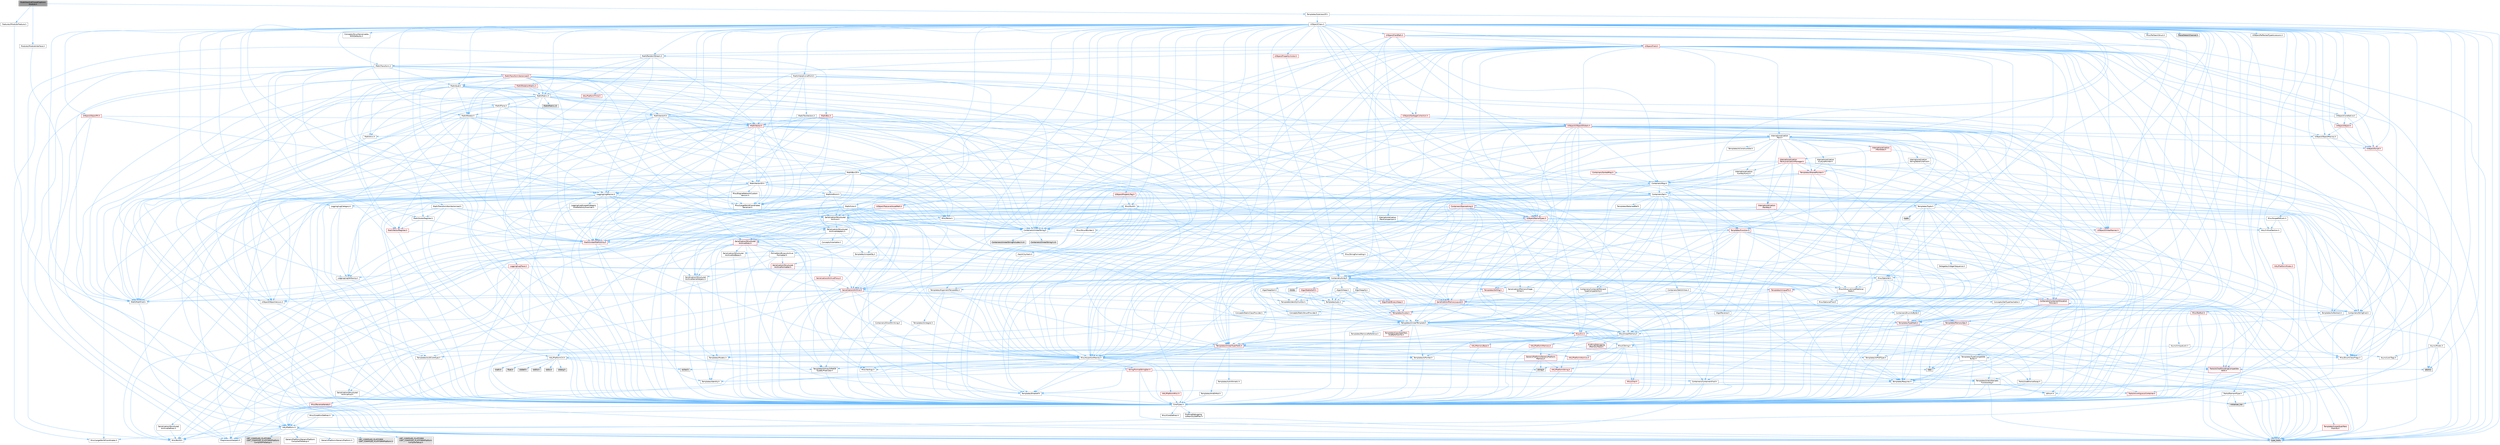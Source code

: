 digraph "ISubtitlesAndClosedCaptionsModule.h"
{
 // INTERACTIVE_SVG=YES
 // LATEX_PDF_SIZE
  bgcolor="transparent";
  edge [fontname=Helvetica,fontsize=10,labelfontname=Helvetica,labelfontsize=10];
  node [fontname=Helvetica,fontsize=10,shape=box,height=0.2,width=0.4];
  Node1 [id="Node000001",label="ISubtitlesAndClosedCaptions\lModule.h",height=0.2,width=0.4,color="gray40", fillcolor="grey60", style="filled", fontcolor="black",tooltip=" "];
  Node1 -> Node2 [id="edge1_Node000001_Node000002",color="steelblue1",style="solid",tooltip=" "];
  Node2 [id="Node000002",label="Features/IModularFeature.h",height=0.2,width=0.4,color="grey40", fillcolor="white", style="filled",URL="$de/d21/IModularFeature_8h.html",tooltip=" "];
  Node2 -> Node3 [id="edge2_Node000002_Node000003",color="steelblue1",style="solid",tooltip=" "];
  Node3 [id="Node000003",label="CoreTypes.h",height=0.2,width=0.4,color="grey40", fillcolor="white", style="filled",URL="$dc/dec/CoreTypes_8h.html",tooltip=" "];
  Node3 -> Node4 [id="edge3_Node000003_Node000004",color="steelblue1",style="solid",tooltip=" "];
  Node4 [id="Node000004",label="HAL/Platform.h",height=0.2,width=0.4,color="grey40", fillcolor="white", style="filled",URL="$d9/dd0/Platform_8h.html",tooltip=" "];
  Node4 -> Node5 [id="edge4_Node000004_Node000005",color="steelblue1",style="solid",tooltip=" "];
  Node5 [id="Node000005",label="Misc/Build.h",height=0.2,width=0.4,color="grey40", fillcolor="white", style="filled",URL="$d3/dbb/Build_8h.html",tooltip=" "];
  Node4 -> Node6 [id="edge5_Node000004_Node000006",color="steelblue1",style="solid",tooltip=" "];
  Node6 [id="Node000006",label="Misc/LargeWorldCoordinates.h",height=0.2,width=0.4,color="grey40", fillcolor="white", style="filled",URL="$d2/dcb/LargeWorldCoordinates_8h.html",tooltip=" "];
  Node4 -> Node7 [id="edge6_Node000004_Node000007",color="steelblue1",style="solid",tooltip=" "];
  Node7 [id="Node000007",label="type_traits",height=0.2,width=0.4,color="grey60", fillcolor="#E0E0E0", style="filled",tooltip=" "];
  Node4 -> Node8 [id="edge7_Node000004_Node000008",color="steelblue1",style="solid",tooltip=" "];
  Node8 [id="Node000008",label="PreprocessorHelpers.h",height=0.2,width=0.4,color="grey40", fillcolor="white", style="filled",URL="$db/ddb/PreprocessorHelpers_8h.html",tooltip=" "];
  Node4 -> Node9 [id="edge8_Node000004_Node000009",color="steelblue1",style="solid",tooltip=" "];
  Node9 [id="Node000009",label="UBT_COMPILED_PLATFORM\l/UBT_COMPILED_PLATFORMPlatform\lCompilerPreSetup.h",height=0.2,width=0.4,color="grey60", fillcolor="#E0E0E0", style="filled",tooltip=" "];
  Node4 -> Node10 [id="edge9_Node000004_Node000010",color="steelblue1",style="solid",tooltip=" "];
  Node10 [id="Node000010",label="GenericPlatform/GenericPlatform\lCompilerPreSetup.h",height=0.2,width=0.4,color="grey40", fillcolor="white", style="filled",URL="$d9/dc8/GenericPlatformCompilerPreSetup_8h.html",tooltip=" "];
  Node4 -> Node11 [id="edge10_Node000004_Node000011",color="steelblue1",style="solid",tooltip=" "];
  Node11 [id="Node000011",label="GenericPlatform/GenericPlatform.h",height=0.2,width=0.4,color="grey40", fillcolor="white", style="filled",URL="$d6/d84/GenericPlatform_8h.html",tooltip=" "];
  Node4 -> Node12 [id="edge11_Node000004_Node000012",color="steelblue1",style="solid",tooltip=" "];
  Node12 [id="Node000012",label="UBT_COMPILED_PLATFORM\l/UBT_COMPILED_PLATFORMPlatform.h",height=0.2,width=0.4,color="grey60", fillcolor="#E0E0E0", style="filled",tooltip=" "];
  Node4 -> Node13 [id="edge12_Node000004_Node000013",color="steelblue1",style="solid",tooltip=" "];
  Node13 [id="Node000013",label="UBT_COMPILED_PLATFORM\l/UBT_COMPILED_PLATFORMPlatform\lCompilerSetup.h",height=0.2,width=0.4,color="grey60", fillcolor="#E0E0E0", style="filled",tooltip=" "];
  Node3 -> Node14 [id="edge13_Node000003_Node000014",color="steelblue1",style="solid",tooltip=" "];
  Node14 [id="Node000014",label="ProfilingDebugging\l/UMemoryDefines.h",height=0.2,width=0.4,color="grey40", fillcolor="white", style="filled",URL="$d2/da2/UMemoryDefines_8h.html",tooltip=" "];
  Node3 -> Node15 [id="edge14_Node000003_Node000015",color="steelblue1",style="solid",tooltip=" "];
  Node15 [id="Node000015",label="Misc/CoreMiscDefines.h",height=0.2,width=0.4,color="grey40", fillcolor="white", style="filled",URL="$da/d38/CoreMiscDefines_8h.html",tooltip=" "];
  Node15 -> Node4 [id="edge15_Node000015_Node000004",color="steelblue1",style="solid",tooltip=" "];
  Node15 -> Node8 [id="edge16_Node000015_Node000008",color="steelblue1",style="solid",tooltip=" "];
  Node3 -> Node16 [id="edge17_Node000003_Node000016",color="steelblue1",style="solid",tooltip=" "];
  Node16 [id="Node000016",label="Misc/CoreDefines.h",height=0.2,width=0.4,color="grey40", fillcolor="white", style="filled",URL="$d3/dd2/CoreDefines_8h.html",tooltip=" "];
  Node1 -> Node17 [id="edge18_Node000001_Node000017",color="steelblue1",style="solid",tooltip=" "];
  Node17 [id="Node000017",label="Modules/ModuleInterface.h",height=0.2,width=0.4,color="grey40", fillcolor="white", style="filled",URL="$df/d9e/ModuleInterface_8h.html",tooltip=" "];
  Node17 -> Node3 [id="edge19_Node000017_Node000003",color="steelblue1",style="solid",tooltip=" "];
  Node1 -> Node18 [id="edge20_Node000001_Node000018",color="steelblue1",style="solid",tooltip=" "];
  Node18 [id="Node000018",label="Templates/SubclassOf.h",height=0.2,width=0.4,color="grey40", fillcolor="white", style="filled",URL="$d5/db4/SubclassOf_8h.html",tooltip=" "];
  Node18 -> Node19 [id="edge21_Node000018_Node000019",color="steelblue1",style="solid",tooltip=" "];
  Node19 [id="Node000019",label="UObject/Class.h",height=0.2,width=0.4,color="grey40", fillcolor="white", style="filled",URL="$d4/d05/Class_8h.html",tooltip=" "];
  Node19 -> Node20 [id="edge22_Node000019_Node000020",color="steelblue1",style="solid",tooltip=" "];
  Node20 [id="Node000020",label="Concepts/GetTypeHashable.h",height=0.2,width=0.4,color="grey40", fillcolor="white", style="filled",URL="$d3/da2/GetTypeHashable_8h.html",tooltip=" "];
  Node20 -> Node3 [id="edge23_Node000020_Node000003",color="steelblue1",style="solid",tooltip=" "];
  Node20 -> Node21 [id="edge24_Node000020_Node000021",color="steelblue1",style="solid",tooltip=" "];
  Node21 [id="Node000021",label="Templates/TypeHash.h",height=0.2,width=0.4,color="red", fillcolor="#FFF0F0", style="filled",URL="$d1/d62/TypeHash_8h.html",tooltip=" "];
  Node21 -> Node3 [id="edge25_Node000021_Node000003",color="steelblue1",style="solid",tooltip=" "];
  Node21 -> Node22 [id="edge26_Node000021_Node000022",color="steelblue1",style="solid",tooltip=" "];
  Node22 [id="Node000022",label="Templates/Requires.h",height=0.2,width=0.4,color="grey40", fillcolor="white", style="filled",URL="$dc/d96/Requires_8h.html",tooltip=" "];
  Node22 -> Node23 [id="edge27_Node000022_Node000023",color="steelblue1",style="solid",tooltip=" "];
  Node23 [id="Node000023",label="Templates/EnableIf.h",height=0.2,width=0.4,color="grey40", fillcolor="white", style="filled",URL="$d7/d60/EnableIf_8h.html",tooltip=" "];
  Node23 -> Node3 [id="edge28_Node000023_Node000003",color="steelblue1",style="solid",tooltip=" "];
  Node22 -> Node7 [id="edge29_Node000022_Node000007",color="steelblue1",style="solid",tooltip=" "];
  Node21 -> Node24 [id="edge30_Node000021_Node000024",color="steelblue1",style="solid",tooltip=" "];
  Node24 [id="Node000024",label="Misc/Crc.h",height=0.2,width=0.4,color="red", fillcolor="#FFF0F0", style="filled",URL="$d4/dd2/Crc_8h.html",tooltip=" "];
  Node24 -> Node3 [id="edge31_Node000024_Node000003",color="steelblue1",style="solid",tooltip=" "];
  Node24 -> Node25 [id="edge32_Node000024_Node000025",color="steelblue1",style="solid",tooltip=" "];
  Node25 [id="Node000025",label="HAL/PlatformString.h",height=0.2,width=0.4,color="red", fillcolor="#FFF0F0", style="filled",URL="$db/db5/PlatformString_8h.html",tooltip=" "];
  Node25 -> Node3 [id="edge33_Node000025_Node000003",color="steelblue1",style="solid",tooltip=" "];
  Node24 -> Node27 [id="edge34_Node000024_Node000027",color="steelblue1",style="solid",tooltip=" "];
  Node27 [id="Node000027",label="Misc/AssertionMacros.h",height=0.2,width=0.4,color="grey40", fillcolor="white", style="filled",URL="$d0/dfa/AssertionMacros_8h.html",tooltip=" "];
  Node27 -> Node3 [id="edge35_Node000027_Node000003",color="steelblue1",style="solid",tooltip=" "];
  Node27 -> Node4 [id="edge36_Node000027_Node000004",color="steelblue1",style="solid",tooltip=" "];
  Node27 -> Node28 [id="edge37_Node000027_Node000028",color="steelblue1",style="solid",tooltip=" "];
  Node28 [id="Node000028",label="HAL/PlatformMisc.h",height=0.2,width=0.4,color="red", fillcolor="#FFF0F0", style="filled",URL="$d0/df5/PlatformMisc_8h.html",tooltip=" "];
  Node28 -> Node3 [id="edge38_Node000028_Node000003",color="steelblue1",style="solid",tooltip=" "];
  Node27 -> Node8 [id="edge39_Node000027_Node000008",color="steelblue1",style="solid",tooltip=" "];
  Node27 -> Node23 [id="edge40_Node000027_Node000023",color="steelblue1",style="solid",tooltip=" "];
  Node27 -> Node64 [id="edge41_Node000027_Node000064",color="steelblue1",style="solid",tooltip=" "];
  Node64 [id="Node000064",label="Templates/IsArrayOrRefOf\lTypeByPredicate.h",height=0.2,width=0.4,color="grey40", fillcolor="white", style="filled",URL="$d6/da1/IsArrayOrRefOfTypeByPredicate_8h.html",tooltip=" "];
  Node64 -> Node3 [id="edge42_Node000064_Node000003",color="steelblue1",style="solid",tooltip=" "];
  Node27 -> Node65 [id="edge43_Node000027_Node000065",color="steelblue1",style="solid",tooltip=" "];
  Node65 [id="Node000065",label="Templates/IsValidVariadic\lFunctionArg.h",height=0.2,width=0.4,color="grey40", fillcolor="white", style="filled",URL="$d0/dc8/IsValidVariadicFunctionArg_8h.html",tooltip=" "];
  Node65 -> Node3 [id="edge44_Node000065_Node000003",color="steelblue1",style="solid",tooltip=" "];
  Node65 -> Node66 [id="edge45_Node000065_Node000066",color="steelblue1",style="solid",tooltip=" "];
  Node66 [id="Node000066",label="IsEnum.h",height=0.2,width=0.4,color="grey40", fillcolor="white", style="filled",URL="$d4/de5/IsEnum_8h.html",tooltip=" "];
  Node65 -> Node7 [id="edge46_Node000065_Node000007",color="steelblue1",style="solid",tooltip=" "];
  Node27 -> Node67 [id="edge47_Node000027_Node000067",color="steelblue1",style="solid",tooltip=" "];
  Node67 [id="Node000067",label="Traits/IsCharEncodingCompatible\lWith.h",height=0.2,width=0.4,color="red", fillcolor="#FFF0F0", style="filled",URL="$df/dd1/IsCharEncodingCompatibleWith_8h.html",tooltip=" "];
  Node67 -> Node7 [id="edge48_Node000067_Node000007",color="steelblue1",style="solid",tooltip=" "];
  Node27 -> Node69 [id="edge49_Node000027_Node000069",color="steelblue1",style="solid",tooltip=" "];
  Node69 [id="Node000069",label="Misc/VarArgs.h",height=0.2,width=0.4,color="grey40", fillcolor="white", style="filled",URL="$d5/d6f/VarArgs_8h.html",tooltip=" "];
  Node69 -> Node3 [id="edge50_Node000069_Node000003",color="steelblue1",style="solid",tooltip=" "];
  Node27 -> Node70 [id="edge51_Node000027_Node000070",color="steelblue1",style="solid",tooltip=" "];
  Node70 [id="Node000070",label="String/FormatStringSan.h",height=0.2,width=0.4,color="red", fillcolor="#FFF0F0", style="filled",URL="$d3/d8b/FormatStringSan_8h.html",tooltip=" "];
  Node70 -> Node7 [id="edge52_Node000070_Node000007",color="steelblue1",style="solid",tooltip=" "];
  Node70 -> Node3 [id="edge53_Node000070_Node000003",color="steelblue1",style="solid",tooltip=" "];
  Node70 -> Node22 [id="edge54_Node000070_Node000022",color="steelblue1",style="solid",tooltip=" "];
  Node70 -> Node71 [id="edge55_Node000070_Node000071",color="steelblue1",style="solid",tooltip=" "];
  Node71 [id="Node000071",label="Templates/Identity.h",height=0.2,width=0.4,color="grey40", fillcolor="white", style="filled",URL="$d0/dd5/Identity_8h.html",tooltip=" "];
  Node70 -> Node65 [id="edge56_Node000070_Node000065",color="steelblue1",style="solid",tooltip=" "];
  Node70 -> Node36 [id="edge57_Node000070_Node000036",color="steelblue1",style="solid",tooltip=" "];
  Node36 [id="Node000036",label="Containers/ContainersFwd.h",height=0.2,width=0.4,color="grey40", fillcolor="white", style="filled",URL="$d4/d0a/ContainersFwd_8h.html",tooltip=" "];
  Node36 -> Node4 [id="edge58_Node000036_Node000004",color="steelblue1",style="solid",tooltip=" "];
  Node36 -> Node3 [id="edge59_Node000036_Node000003",color="steelblue1",style="solid",tooltip=" "];
  Node36 -> Node33 [id="edge60_Node000036_Node000033",color="steelblue1",style="solid",tooltip=" "];
  Node33 [id="Node000033",label="Traits/IsContiguousContainer.h",height=0.2,width=0.4,color="red", fillcolor="#FFF0F0", style="filled",URL="$d5/d3c/IsContiguousContainer_8h.html",tooltip=" "];
  Node33 -> Node3 [id="edge61_Node000033_Node000003",color="steelblue1",style="solid",tooltip=" "];
  Node33 -> Node32 [id="edge62_Node000033_Node000032",color="steelblue1",style="solid",tooltip=" "];
  Node32 [id="Node000032",label="initializer_list",height=0.2,width=0.4,color="grey60", fillcolor="#E0E0E0", style="filled",tooltip=" "];
  Node27 -> Node75 [id="edge63_Node000027_Node000075",color="steelblue1",style="solid",tooltip=" "];
  Node75 [id="Node000075",label="atomic",height=0.2,width=0.4,color="grey60", fillcolor="#E0E0E0", style="filled",tooltip=" "];
  Node24 -> Node76 [id="edge64_Node000024_Node000076",color="steelblue1",style="solid",tooltip=" "];
  Node76 [id="Node000076",label="Misc/CString.h",height=0.2,width=0.4,color="grey40", fillcolor="white", style="filled",URL="$d2/d49/CString_8h.html",tooltip=" "];
  Node76 -> Node3 [id="edge65_Node000076_Node000003",color="steelblue1",style="solid",tooltip=" "];
  Node76 -> Node40 [id="edge66_Node000076_Node000040",color="steelblue1",style="solid",tooltip=" "];
  Node40 [id="Node000040",label="HAL/PlatformCrt.h",height=0.2,width=0.4,color="grey40", fillcolor="white", style="filled",URL="$d8/d75/PlatformCrt_8h.html",tooltip=" "];
  Node40 -> Node41 [id="edge67_Node000040_Node000041",color="steelblue1",style="solid",tooltip=" "];
  Node41 [id="Node000041",label="new",height=0.2,width=0.4,color="grey60", fillcolor="#E0E0E0", style="filled",tooltip=" "];
  Node40 -> Node42 [id="edge68_Node000040_Node000042",color="steelblue1",style="solid",tooltip=" "];
  Node42 [id="Node000042",label="wchar.h",height=0.2,width=0.4,color="grey60", fillcolor="#E0E0E0", style="filled",tooltip=" "];
  Node40 -> Node43 [id="edge69_Node000040_Node000043",color="steelblue1",style="solid",tooltip=" "];
  Node43 [id="Node000043",label="stddef.h",height=0.2,width=0.4,color="grey60", fillcolor="#E0E0E0", style="filled",tooltip=" "];
  Node40 -> Node44 [id="edge70_Node000040_Node000044",color="steelblue1",style="solid",tooltip=" "];
  Node44 [id="Node000044",label="stdlib.h",height=0.2,width=0.4,color="grey60", fillcolor="#E0E0E0", style="filled",tooltip=" "];
  Node40 -> Node45 [id="edge71_Node000040_Node000045",color="steelblue1",style="solid",tooltip=" "];
  Node45 [id="Node000045",label="stdio.h",height=0.2,width=0.4,color="grey60", fillcolor="#E0E0E0", style="filled",tooltip=" "];
  Node40 -> Node46 [id="edge72_Node000040_Node000046",color="steelblue1",style="solid",tooltip=" "];
  Node46 [id="Node000046",label="stdarg.h",height=0.2,width=0.4,color="grey60", fillcolor="#E0E0E0", style="filled",tooltip=" "];
  Node40 -> Node47 [id="edge73_Node000040_Node000047",color="steelblue1",style="solid",tooltip=" "];
  Node47 [id="Node000047",label="math.h",height=0.2,width=0.4,color="grey60", fillcolor="#E0E0E0", style="filled",tooltip=" "];
  Node40 -> Node48 [id="edge74_Node000040_Node000048",color="steelblue1",style="solid",tooltip=" "];
  Node48 [id="Node000048",label="float.h",height=0.2,width=0.4,color="grey60", fillcolor="#E0E0E0", style="filled",tooltip=" "];
  Node40 -> Node49 [id="edge75_Node000040_Node000049",color="steelblue1",style="solid",tooltip=" "];
  Node49 [id="Node000049",label="string.h",height=0.2,width=0.4,color="grey60", fillcolor="#E0E0E0", style="filled",tooltip=" "];
  Node76 -> Node25 [id="edge76_Node000076_Node000025",color="steelblue1",style="solid",tooltip=" "];
  Node76 -> Node27 [id="edge77_Node000076_Node000027",color="steelblue1",style="solid",tooltip=" "];
  Node76 -> Node77 [id="edge78_Node000076_Node000077",color="steelblue1",style="solid",tooltip=" "];
  Node77 [id="Node000077",label="Misc/Char.h",height=0.2,width=0.4,color="red", fillcolor="#FFF0F0", style="filled",URL="$d0/d58/Char_8h.html",tooltip=" "];
  Node77 -> Node3 [id="edge79_Node000077_Node000003",color="steelblue1",style="solid",tooltip=" "];
  Node77 -> Node7 [id="edge80_Node000077_Node000007",color="steelblue1",style="solid",tooltip=" "];
  Node76 -> Node69 [id="edge81_Node000076_Node000069",color="steelblue1",style="solid",tooltip=" "];
  Node76 -> Node64 [id="edge82_Node000076_Node000064",color="steelblue1",style="solid",tooltip=" "];
  Node76 -> Node65 [id="edge83_Node000076_Node000065",color="steelblue1",style="solid",tooltip=" "];
  Node76 -> Node67 [id="edge84_Node000076_Node000067",color="steelblue1",style="solid",tooltip=" "];
  Node24 -> Node77 [id="edge85_Node000024_Node000077",color="steelblue1",style="solid",tooltip=" "];
  Node24 -> Node81 [id="edge86_Node000024_Node000081",color="steelblue1",style="solid",tooltip=" "];
  Node81 [id="Node000081",label="Templates/UnrealTypeTraits.h",height=0.2,width=0.4,color="red", fillcolor="#FFF0F0", style="filled",URL="$d2/d2d/UnrealTypeTraits_8h.html",tooltip=" "];
  Node81 -> Node3 [id="edge87_Node000081_Node000003",color="steelblue1",style="solid",tooltip=" "];
  Node81 -> Node82 [id="edge88_Node000081_Node000082",color="steelblue1",style="solid",tooltip=" "];
  Node82 [id="Node000082",label="Templates/IsPointer.h",height=0.2,width=0.4,color="grey40", fillcolor="white", style="filled",URL="$d7/d05/IsPointer_8h.html",tooltip=" "];
  Node82 -> Node3 [id="edge89_Node000082_Node000003",color="steelblue1",style="solid",tooltip=" "];
  Node81 -> Node27 [id="edge90_Node000081_Node000027",color="steelblue1",style="solid",tooltip=" "];
  Node81 -> Node83 [id="edge91_Node000081_Node000083",color="steelblue1",style="solid",tooltip=" "];
  Node83 [id="Node000083",label="Templates/AndOrNot.h",height=0.2,width=0.4,color="grey40", fillcolor="white", style="filled",URL="$db/d0a/AndOrNot_8h.html",tooltip=" "];
  Node83 -> Node3 [id="edge92_Node000083_Node000003",color="steelblue1",style="solid",tooltip=" "];
  Node81 -> Node23 [id="edge93_Node000081_Node000023",color="steelblue1",style="solid",tooltip=" "];
  Node81 -> Node84 [id="edge94_Node000081_Node000084",color="steelblue1",style="solid",tooltip=" "];
  Node84 [id="Node000084",label="Templates/IsArithmetic.h",height=0.2,width=0.4,color="grey40", fillcolor="white", style="filled",URL="$d2/d5d/IsArithmetic_8h.html",tooltip=" "];
  Node84 -> Node3 [id="edge95_Node000084_Node000003",color="steelblue1",style="solid",tooltip=" "];
  Node81 -> Node66 [id="edge96_Node000081_Node000066",color="steelblue1",style="solid",tooltip=" "];
  Node81 -> Node85 [id="edge97_Node000081_Node000085",color="steelblue1",style="solid",tooltip=" "];
  Node85 [id="Node000085",label="Templates/Models.h",height=0.2,width=0.4,color="grey40", fillcolor="white", style="filled",URL="$d3/d0c/Models_8h.html",tooltip=" "];
  Node85 -> Node71 [id="edge98_Node000085_Node000071",color="steelblue1",style="solid",tooltip=" "];
  Node81 -> Node86 [id="edge99_Node000081_Node000086",color="steelblue1",style="solid",tooltip=" "];
  Node86 [id="Node000086",label="Templates/IsPODType.h",height=0.2,width=0.4,color="grey40", fillcolor="white", style="filled",URL="$d7/db1/IsPODType_8h.html",tooltip=" "];
  Node86 -> Node3 [id="edge100_Node000086_Node000003",color="steelblue1",style="solid",tooltip=" "];
  Node81 -> Node87 [id="edge101_Node000081_Node000087",color="steelblue1",style="solid",tooltip=" "];
  Node87 [id="Node000087",label="Templates/IsUECoreType.h",height=0.2,width=0.4,color="grey40", fillcolor="white", style="filled",URL="$d1/db8/IsUECoreType_8h.html",tooltip=" "];
  Node87 -> Node3 [id="edge102_Node000087_Node000003",color="steelblue1",style="solid",tooltip=" "];
  Node87 -> Node7 [id="edge103_Node000087_Node000007",color="steelblue1",style="solid",tooltip=" "];
  Node21 -> Node7 [id="edge104_Node000021_Node000007",color="steelblue1",style="solid",tooltip=" "];
  Node19 -> Node90 [id="edge105_Node000019_Node000090",color="steelblue1",style="solid",tooltip=" "];
  Node90 [id="Node000090",label="Concepts/StaticClassProvider.h",height=0.2,width=0.4,color="grey40", fillcolor="white", style="filled",URL="$dd/d83/StaticClassProvider_8h.html",tooltip=" "];
  Node19 -> Node91 [id="edge106_Node000019_Node000091",color="steelblue1",style="solid",tooltip=" "];
  Node91 [id="Node000091",label="Concepts/StaticStructProvider.h",height=0.2,width=0.4,color="grey40", fillcolor="white", style="filled",URL="$d5/d77/StaticStructProvider_8h.html",tooltip=" "];
  Node19 -> Node92 [id="edge107_Node000019_Node000092",color="steelblue1",style="solid",tooltip=" "];
  Node92 [id="Node000092",label="Concepts/StructSerializable\lWithDefaults.h",height=0.2,width=0.4,color="grey40", fillcolor="white", style="filled",URL="$d5/ddc/StructSerializableWithDefaults_8h.html",tooltip=" "];
  Node19 -> Node93 [id="edge108_Node000019_Node000093",color="steelblue1",style="solid",tooltip=" "];
  Node93 [id="Node000093",label="Containers/Array.h",height=0.2,width=0.4,color="grey40", fillcolor="white", style="filled",URL="$df/dd0/Array_8h.html",tooltip=" "];
  Node93 -> Node3 [id="edge109_Node000093_Node000003",color="steelblue1",style="solid",tooltip=" "];
  Node93 -> Node27 [id="edge110_Node000093_Node000027",color="steelblue1",style="solid",tooltip=" "];
  Node93 -> Node94 [id="edge111_Node000093_Node000094",color="steelblue1",style="solid",tooltip=" "];
  Node94 [id="Node000094",label="Misc/IntrusiveUnsetOptional\lState.h",height=0.2,width=0.4,color="grey40", fillcolor="white", style="filled",URL="$d2/d0a/IntrusiveUnsetOptionalState_8h.html",tooltip=" "];
  Node94 -> Node95 [id="edge112_Node000094_Node000095",color="steelblue1",style="solid",tooltip=" "];
  Node95 [id="Node000095",label="Misc/OptionalFwd.h",height=0.2,width=0.4,color="grey40", fillcolor="white", style="filled",URL="$dc/d50/OptionalFwd_8h.html",tooltip=" "];
  Node93 -> Node96 [id="edge113_Node000093_Node000096",color="steelblue1",style="solid",tooltip=" "];
  Node96 [id="Node000096",label="Misc/ReverseIterate.h",height=0.2,width=0.4,color="red", fillcolor="#FFF0F0", style="filled",URL="$db/de3/ReverseIterate_8h.html",tooltip=" "];
  Node96 -> Node4 [id="edge114_Node000096_Node000004",color="steelblue1",style="solid",tooltip=" "];
  Node93 -> Node98 [id="edge115_Node000093_Node000098",color="steelblue1",style="solid",tooltip=" "];
  Node98 [id="Node000098",label="HAL/UnrealMemory.h",height=0.2,width=0.4,color="grey40", fillcolor="white", style="filled",URL="$d9/d96/UnrealMemory_8h.html",tooltip=" "];
  Node98 -> Node3 [id="edge116_Node000098_Node000003",color="steelblue1",style="solid",tooltip=" "];
  Node98 -> Node99 [id="edge117_Node000098_Node000099",color="steelblue1",style="solid",tooltip=" "];
  Node99 [id="Node000099",label="GenericPlatform/GenericPlatform\lMemory.h",height=0.2,width=0.4,color="red", fillcolor="#FFF0F0", style="filled",URL="$dd/d22/GenericPlatformMemory_8h.html",tooltip=" "];
  Node99 -> Node3 [id="edge118_Node000099_Node000003",color="steelblue1",style="solid",tooltip=" "];
  Node99 -> Node25 [id="edge119_Node000099_Node000025",color="steelblue1",style="solid",tooltip=" "];
  Node99 -> Node49 [id="edge120_Node000099_Node000049",color="steelblue1",style="solid",tooltip=" "];
  Node99 -> Node42 [id="edge121_Node000099_Node000042",color="steelblue1",style="solid",tooltip=" "];
  Node98 -> Node100 [id="edge122_Node000098_Node000100",color="steelblue1",style="solid",tooltip=" "];
  Node100 [id="Node000100",label="HAL/MemoryBase.h",height=0.2,width=0.4,color="red", fillcolor="#FFF0F0", style="filled",URL="$d6/d9f/MemoryBase_8h.html",tooltip=" "];
  Node100 -> Node3 [id="edge123_Node000100_Node000003",color="steelblue1",style="solid",tooltip=" "];
  Node100 -> Node57 [id="edge124_Node000100_Node000057",color="steelblue1",style="solid",tooltip=" "];
  Node57 [id="Node000057",label="HAL/PlatformAtomics.h",height=0.2,width=0.4,color="red", fillcolor="#FFF0F0", style="filled",URL="$d3/d36/PlatformAtomics_8h.html",tooltip=" "];
  Node57 -> Node3 [id="edge125_Node000057_Node000003",color="steelblue1",style="solid",tooltip=" "];
  Node100 -> Node40 [id="edge126_Node000100_Node000040",color="steelblue1",style="solid",tooltip=" "];
  Node98 -> Node110 [id="edge127_Node000098_Node000110",color="steelblue1",style="solid",tooltip=" "];
  Node110 [id="Node000110",label="HAL/PlatformMemory.h",height=0.2,width=0.4,color="red", fillcolor="#FFF0F0", style="filled",URL="$de/d68/PlatformMemory_8h.html",tooltip=" "];
  Node110 -> Node3 [id="edge128_Node000110_Node000003",color="steelblue1",style="solid",tooltip=" "];
  Node110 -> Node99 [id="edge129_Node000110_Node000099",color="steelblue1",style="solid",tooltip=" "];
  Node98 -> Node112 [id="edge130_Node000098_Node000112",color="steelblue1",style="solid",tooltip=" "];
  Node112 [id="Node000112",label="ProfilingDebugging\l/MemoryTrace.h",height=0.2,width=0.4,color="red", fillcolor="#FFF0F0", style="filled",URL="$da/dd7/MemoryTrace_8h.html",tooltip=" "];
  Node112 -> Node4 [id="edge131_Node000112_Node000004",color="steelblue1",style="solid",tooltip=" "];
  Node112 -> Node52 [id="edge132_Node000112_Node000052",color="steelblue1",style="solid",tooltip=" "];
  Node52 [id="Node000052",label="Misc/EnumClassFlags.h",height=0.2,width=0.4,color="grey40", fillcolor="white", style="filled",URL="$d8/de7/EnumClassFlags_8h.html",tooltip=" "];
  Node98 -> Node82 [id="edge133_Node000098_Node000082",color="steelblue1",style="solid",tooltip=" "];
  Node93 -> Node81 [id="edge134_Node000093_Node000081",color="steelblue1",style="solid",tooltip=" "];
  Node93 -> Node113 [id="edge135_Node000093_Node000113",color="steelblue1",style="solid",tooltip=" "];
  Node113 [id="Node000113",label="Templates/UnrealTemplate.h",height=0.2,width=0.4,color="grey40", fillcolor="white", style="filled",URL="$d4/d24/UnrealTemplate_8h.html",tooltip=" "];
  Node113 -> Node3 [id="edge136_Node000113_Node000003",color="steelblue1",style="solid",tooltip=" "];
  Node113 -> Node82 [id="edge137_Node000113_Node000082",color="steelblue1",style="solid",tooltip=" "];
  Node113 -> Node98 [id="edge138_Node000113_Node000098",color="steelblue1",style="solid",tooltip=" "];
  Node113 -> Node114 [id="edge139_Node000113_Node000114",color="steelblue1",style="solid",tooltip=" "];
  Node114 [id="Node000114",label="Templates/CopyQualifiers\lAndRefsFromTo.h",height=0.2,width=0.4,color="red", fillcolor="#FFF0F0", style="filled",URL="$d3/db3/CopyQualifiersAndRefsFromTo_8h.html",tooltip=" "];
  Node113 -> Node81 [id="edge140_Node000113_Node000081",color="steelblue1",style="solid",tooltip=" "];
  Node113 -> Node116 [id="edge141_Node000113_Node000116",color="steelblue1",style="solid",tooltip=" "];
  Node116 [id="Node000116",label="Templates/RemoveReference.h",height=0.2,width=0.4,color="grey40", fillcolor="white", style="filled",URL="$da/dbe/RemoveReference_8h.html",tooltip=" "];
  Node116 -> Node3 [id="edge142_Node000116_Node000003",color="steelblue1",style="solid",tooltip=" "];
  Node113 -> Node22 [id="edge143_Node000113_Node000022",color="steelblue1",style="solid",tooltip=" "];
  Node113 -> Node117 [id="edge144_Node000113_Node000117",color="steelblue1",style="solid",tooltip=" "];
  Node117 [id="Node000117",label="Templates/TypeCompatible\lBytes.h",height=0.2,width=0.4,color="grey40", fillcolor="white", style="filled",URL="$df/d0a/TypeCompatibleBytes_8h.html",tooltip=" "];
  Node117 -> Node3 [id="edge145_Node000117_Node000003",color="steelblue1",style="solid",tooltip=" "];
  Node117 -> Node49 [id="edge146_Node000117_Node000049",color="steelblue1",style="solid",tooltip=" "];
  Node117 -> Node41 [id="edge147_Node000117_Node000041",color="steelblue1",style="solid",tooltip=" "];
  Node117 -> Node7 [id="edge148_Node000117_Node000007",color="steelblue1",style="solid",tooltip=" "];
  Node113 -> Node71 [id="edge149_Node000113_Node000071",color="steelblue1",style="solid",tooltip=" "];
  Node113 -> Node33 [id="edge150_Node000113_Node000033",color="steelblue1",style="solid",tooltip=" "];
  Node113 -> Node118 [id="edge151_Node000113_Node000118",color="steelblue1",style="solid",tooltip=" "];
  Node118 [id="Node000118",label="Traits/UseBitwiseSwap.h",height=0.2,width=0.4,color="grey40", fillcolor="white", style="filled",URL="$db/df3/UseBitwiseSwap_8h.html",tooltip=" "];
  Node118 -> Node3 [id="edge152_Node000118_Node000003",color="steelblue1",style="solid",tooltip=" "];
  Node118 -> Node7 [id="edge153_Node000118_Node000007",color="steelblue1",style="solid",tooltip=" "];
  Node113 -> Node7 [id="edge154_Node000113_Node000007",color="steelblue1",style="solid",tooltip=" "];
  Node93 -> Node119 [id="edge155_Node000093_Node000119",color="steelblue1",style="solid",tooltip=" "];
  Node119 [id="Node000119",label="Containers/AllowShrinking.h",height=0.2,width=0.4,color="grey40", fillcolor="white", style="filled",URL="$d7/d1a/AllowShrinking_8h.html",tooltip=" "];
  Node119 -> Node3 [id="edge156_Node000119_Node000003",color="steelblue1",style="solid",tooltip=" "];
  Node93 -> Node120 [id="edge157_Node000093_Node000120",color="steelblue1",style="solid",tooltip=" "];
  Node120 [id="Node000120",label="Containers/ContainerAllocation\lPolicies.h",height=0.2,width=0.4,color="red", fillcolor="#FFF0F0", style="filled",URL="$d7/dff/ContainerAllocationPolicies_8h.html",tooltip=" "];
  Node120 -> Node3 [id="edge158_Node000120_Node000003",color="steelblue1",style="solid",tooltip=" "];
  Node120 -> Node120 [id="edge159_Node000120_Node000120",color="steelblue1",style="solid",tooltip=" "];
  Node120 -> Node98 [id="edge160_Node000120_Node000098",color="steelblue1",style="solid",tooltip=" "];
  Node120 -> Node27 [id="edge161_Node000120_Node000027",color="steelblue1",style="solid",tooltip=" "];
  Node120 -> Node131 [id="edge162_Node000120_Node000131",color="steelblue1",style="solid",tooltip=" "];
  Node131 [id="Node000131",label="Templates/MemoryOps.h",height=0.2,width=0.4,color="red", fillcolor="#FFF0F0", style="filled",URL="$db/dea/MemoryOps_8h.html",tooltip=" "];
  Node131 -> Node3 [id="edge163_Node000131_Node000003",color="steelblue1",style="solid",tooltip=" "];
  Node131 -> Node98 [id="edge164_Node000131_Node000098",color="steelblue1",style="solid",tooltip=" "];
  Node131 -> Node22 [id="edge165_Node000131_Node000022",color="steelblue1",style="solid",tooltip=" "];
  Node131 -> Node81 [id="edge166_Node000131_Node000081",color="steelblue1",style="solid",tooltip=" "];
  Node131 -> Node118 [id="edge167_Node000131_Node000118",color="steelblue1",style="solid",tooltip=" "];
  Node131 -> Node41 [id="edge168_Node000131_Node000041",color="steelblue1",style="solid",tooltip=" "];
  Node131 -> Node7 [id="edge169_Node000131_Node000007",color="steelblue1",style="solid",tooltip=" "];
  Node120 -> Node117 [id="edge170_Node000120_Node000117",color="steelblue1",style="solid",tooltip=" "];
  Node120 -> Node7 [id="edge171_Node000120_Node000007",color="steelblue1",style="solid",tooltip=" "];
  Node93 -> Node132 [id="edge172_Node000093_Node000132",color="steelblue1",style="solid",tooltip=" "];
  Node132 [id="Node000132",label="Containers/ContainerElement\lTypeCompatibility.h",height=0.2,width=0.4,color="grey40", fillcolor="white", style="filled",URL="$df/ddf/ContainerElementTypeCompatibility_8h.html",tooltip=" "];
  Node132 -> Node3 [id="edge173_Node000132_Node000003",color="steelblue1",style="solid",tooltip=" "];
  Node132 -> Node81 [id="edge174_Node000132_Node000081",color="steelblue1",style="solid",tooltip=" "];
  Node93 -> Node133 [id="edge175_Node000093_Node000133",color="steelblue1",style="solid",tooltip=" "];
  Node133 [id="Node000133",label="Serialization/Archive.h",height=0.2,width=0.4,color="red", fillcolor="#FFF0F0", style="filled",URL="$d7/d3b/Archive_8h.html",tooltip=" "];
  Node133 -> Node3 [id="edge176_Node000133_Node000003",color="steelblue1",style="solid",tooltip=" "];
  Node133 -> Node37 [id="edge177_Node000133_Node000037",color="steelblue1",style="solid",tooltip=" "];
  Node37 [id="Node000037",label="Math/MathFwd.h",height=0.2,width=0.4,color="grey40", fillcolor="white", style="filled",URL="$d2/d10/MathFwd_8h.html",tooltip=" "];
  Node37 -> Node4 [id="edge178_Node000037_Node000004",color="steelblue1",style="solid",tooltip=" "];
  Node133 -> Node27 [id="edge179_Node000133_Node000027",color="steelblue1",style="solid",tooltip=" "];
  Node133 -> Node5 [id="edge180_Node000133_Node000005",color="steelblue1",style="solid",tooltip=" "];
  Node133 -> Node69 [id="edge181_Node000133_Node000069",color="steelblue1",style="solid",tooltip=" "];
  Node133 -> Node23 [id="edge182_Node000133_Node000023",color="steelblue1",style="solid",tooltip=" "];
  Node133 -> Node64 [id="edge183_Node000133_Node000064",color="steelblue1",style="solid",tooltip=" "];
  Node133 -> Node65 [id="edge184_Node000133_Node000065",color="steelblue1",style="solid",tooltip=" "];
  Node133 -> Node113 [id="edge185_Node000133_Node000113",color="steelblue1",style="solid",tooltip=" "];
  Node133 -> Node67 [id="edge186_Node000133_Node000067",color="steelblue1",style="solid",tooltip=" "];
  Node133 -> Node142 [id="edge187_Node000133_Node000142",color="steelblue1",style="solid",tooltip=" "];
  Node142 [id="Node000142",label="UObject/ObjectVersion.h",height=0.2,width=0.4,color="grey40", fillcolor="white", style="filled",URL="$da/d63/ObjectVersion_8h.html",tooltip=" "];
  Node142 -> Node3 [id="edge188_Node000142_Node000003",color="steelblue1",style="solid",tooltip=" "];
  Node93 -> Node143 [id="edge189_Node000093_Node000143",color="steelblue1",style="solid",tooltip=" "];
  Node143 [id="Node000143",label="Serialization/MemoryImage\lWriter.h",height=0.2,width=0.4,color="grey40", fillcolor="white", style="filled",URL="$d0/d08/MemoryImageWriter_8h.html",tooltip=" "];
  Node143 -> Node3 [id="edge190_Node000143_Node000003",color="steelblue1",style="solid",tooltip=" "];
  Node143 -> Node144 [id="edge191_Node000143_Node000144",color="steelblue1",style="solid",tooltip=" "];
  Node144 [id="Node000144",label="Serialization/MemoryLayout.h",height=0.2,width=0.4,color="red", fillcolor="#FFF0F0", style="filled",URL="$d7/d66/MemoryLayout_8h.html",tooltip=" "];
  Node144 -> Node90 [id="edge192_Node000144_Node000090",color="steelblue1",style="solid",tooltip=" "];
  Node144 -> Node91 [id="edge193_Node000144_Node000091",color="steelblue1",style="solid",tooltip=" "];
  Node144 -> Node145 [id="edge194_Node000144_Node000145",color="steelblue1",style="solid",tooltip=" "];
  Node145 [id="Node000145",label="Containers/EnumAsByte.h",height=0.2,width=0.4,color="grey40", fillcolor="white", style="filled",URL="$d6/d9a/EnumAsByte_8h.html",tooltip=" "];
  Node145 -> Node3 [id="edge195_Node000145_Node000003",color="steelblue1",style="solid",tooltip=" "];
  Node145 -> Node86 [id="edge196_Node000145_Node000086",color="steelblue1",style="solid",tooltip=" "];
  Node145 -> Node21 [id="edge197_Node000145_Node000021",color="steelblue1",style="solid",tooltip=" "];
  Node144 -> Node30 [id="edge198_Node000144_Node000030",color="steelblue1",style="solid",tooltip=" "];
  Node30 [id="Node000030",label="Containers/StringFwd.h",height=0.2,width=0.4,color="grey40", fillcolor="white", style="filled",URL="$df/d37/StringFwd_8h.html",tooltip=" "];
  Node30 -> Node3 [id="edge199_Node000030_Node000003",color="steelblue1",style="solid",tooltip=" "];
  Node30 -> Node31 [id="edge200_Node000030_Node000031",color="steelblue1",style="solid",tooltip=" "];
  Node31 [id="Node000031",label="Traits/ElementType.h",height=0.2,width=0.4,color="grey40", fillcolor="white", style="filled",URL="$d5/d4f/ElementType_8h.html",tooltip=" "];
  Node31 -> Node4 [id="edge201_Node000031_Node000004",color="steelblue1",style="solid",tooltip=" "];
  Node31 -> Node32 [id="edge202_Node000031_Node000032",color="steelblue1",style="solid",tooltip=" "];
  Node31 -> Node7 [id="edge203_Node000031_Node000007",color="steelblue1",style="solid",tooltip=" "];
  Node30 -> Node33 [id="edge204_Node000030_Node000033",color="steelblue1",style="solid",tooltip=" "];
  Node144 -> Node98 [id="edge205_Node000144_Node000098",color="steelblue1",style="solid",tooltip=" "];
  Node144 -> Node23 [id="edge206_Node000144_Node000023",color="steelblue1",style="solid",tooltip=" "];
  Node144 -> Node147 [id="edge207_Node000144_Node000147",color="steelblue1",style="solid",tooltip=" "];
  Node147 [id="Node000147",label="Templates/IsAbstract.h",height=0.2,width=0.4,color="grey40", fillcolor="white", style="filled",URL="$d8/db7/IsAbstract_8h.html",tooltip=" "];
  Node144 -> Node85 [id="edge208_Node000144_Node000085",color="steelblue1",style="solid",tooltip=" "];
  Node144 -> Node113 [id="edge209_Node000144_Node000113",color="steelblue1",style="solid",tooltip=" "];
  Node93 -> Node148 [id="edge210_Node000093_Node000148",color="steelblue1",style="solid",tooltip=" "];
  Node148 [id="Node000148",label="Algo/Heapify.h",height=0.2,width=0.4,color="grey40", fillcolor="white", style="filled",URL="$d0/d2a/Heapify_8h.html",tooltip=" "];
  Node148 -> Node149 [id="edge211_Node000148_Node000149",color="steelblue1",style="solid",tooltip=" "];
  Node149 [id="Node000149",label="Algo/Impl/BinaryHeap.h",height=0.2,width=0.4,color="red", fillcolor="#FFF0F0", style="filled",URL="$d7/da3/Algo_2Impl_2BinaryHeap_8h.html",tooltip=" "];
  Node149 -> Node150 [id="edge212_Node000149_Node000150",color="steelblue1",style="solid",tooltip=" "];
  Node150 [id="Node000150",label="Templates/Invoke.h",height=0.2,width=0.4,color="red", fillcolor="#FFF0F0", style="filled",URL="$d7/deb/Invoke_8h.html",tooltip=" "];
  Node150 -> Node3 [id="edge213_Node000150_Node000003",color="steelblue1",style="solid",tooltip=" "];
  Node150 -> Node113 [id="edge214_Node000150_Node000113",color="steelblue1",style="solid",tooltip=" "];
  Node150 -> Node7 [id="edge215_Node000150_Node000007",color="steelblue1",style="solid",tooltip=" "];
  Node149 -> Node7 [id="edge216_Node000149_Node000007",color="steelblue1",style="solid",tooltip=" "];
  Node148 -> Node154 [id="edge217_Node000148_Node000154",color="steelblue1",style="solid",tooltip=" "];
  Node154 [id="Node000154",label="Templates/IdentityFunctor.h",height=0.2,width=0.4,color="grey40", fillcolor="white", style="filled",URL="$d7/d2e/IdentityFunctor_8h.html",tooltip=" "];
  Node154 -> Node4 [id="edge218_Node000154_Node000004",color="steelblue1",style="solid",tooltip=" "];
  Node148 -> Node150 [id="edge219_Node000148_Node000150",color="steelblue1",style="solid",tooltip=" "];
  Node148 -> Node155 [id="edge220_Node000148_Node000155",color="steelblue1",style="solid",tooltip=" "];
  Node155 [id="Node000155",label="Templates/Less.h",height=0.2,width=0.4,color="grey40", fillcolor="white", style="filled",URL="$de/dc8/Less_8h.html",tooltip=" "];
  Node155 -> Node3 [id="edge221_Node000155_Node000003",color="steelblue1",style="solid",tooltip=" "];
  Node155 -> Node113 [id="edge222_Node000155_Node000113",color="steelblue1",style="solid",tooltip=" "];
  Node148 -> Node113 [id="edge223_Node000148_Node000113",color="steelblue1",style="solid",tooltip=" "];
  Node93 -> Node156 [id="edge224_Node000093_Node000156",color="steelblue1",style="solid",tooltip=" "];
  Node156 [id="Node000156",label="Algo/HeapSort.h",height=0.2,width=0.4,color="grey40", fillcolor="white", style="filled",URL="$d3/d92/HeapSort_8h.html",tooltip=" "];
  Node156 -> Node149 [id="edge225_Node000156_Node000149",color="steelblue1",style="solid",tooltip=" "];
  Node156 -> Node154 [id="edge226_Node000156_Node000154",color="steelblue1",style="solid",tooltip=" "];
  Node156 -> Node155 [id="edge227_Node000156_Node000155",color="steelblue1",style="solid",tooltip=" "];
  Node156 -> Node113 [id="edge228_Node000156_Node000113",color="steelblue1",style="solid",tooltip=" "];
  Node93 -> Node157 [id="edge229_Node000093_Node000157",color="steelblue1",style="solid",tooltip=" "];
  Node157 [id="Node000157",label="Algo/IsHeap.h",height=0.2,width=0.4,color="grey40", fillcolor="white", style="filled",URL="$de/d32/IsHeap_8h.html",tooltip=" "];
  Node157 -> Node149 [id="edge230_Node000157_Node000149",color="steelblue1",style="solid",tooltip=" "];
  Node157 -> Node154 [id="edge231_Node000157_Node000154",color="steelblue1",style="solid",tooltip=" "];
  Node157 -> Node150 [id="edge232_Node000157_Node000150",color="steelblue1",style="solid",tooltip=" "];
  Node157 -> Node155 [id="edge233_Node000157_Node000155",color="steelblue1",style="solid",tooltip=" "];
  Node157 -> Node113 [id="edge234_Node000157_Node000113",color="steelblue1",style="solid",tooltip=" "];
  Node93 -> Node149 [id="edge235_Node000093_Node000149",color="steelblue1",style="solid",tooltip=" "];
  Node93 -> Node158 [id="edge236_Node000093_Node000158",color="steelblue1",style="solid",tooltip=" "];
  Node158 [id="Node000158",label="Algo/StableSort.h",height=0.2,width=0.4,color="red", fillcolor="#FFF0F0", style="filled",URL="$d7/d3c/StableSort_8h.html",tooltip=" "];
  Node158 -> Node154 [id="edge237_Node000158_Node000154",color="steelblue1",style="solid",tooltip=" "];
  Node158 -> Node150 [id="edge238_Node000158_Node000150",color="steelblue1",style="solid",tooltip=" "];
  Node158 -> Node155 [id="edge239_Node000158_Node000155",color="steelblue1",style="solid",tooltip=" "];
  Node158 -> Node113 [id="edge240_Node000158_Node000113",color="steelblue1",style="solid",tooltip=" "];
  Node93 -> Node20 [id="edge241_Node000093_Node000020",color="steelblue1",style="solid",tooltip=" "];
  Node93 -> Node154 [id="edge242_Node000093_Node000154",color="steelblue1",style="solid",tooltip=" "];
  Node93 -> Node150 [id="edge243_Node000093_Node000150",color="steelblue1",style="solid",tooltip=" "];
  Node93 -> Node155 [id="edge244_Node000093_Node000155",color="steelblue1",style="solid",tooltip=" "];
  Node93 -> Node161 [id="edge245_Node000093_Node000161",color="steelblue1",style="solid",tooltip=" "];
  Node161 [id="Node000161",label="Templates/LosesQualifiers\lFromTo.h",height=0.2,width=0.4,color="red", fillcolor="#FFF0F0", style="filled",URL="$d2/db3/LosesQualifiersFromTo_8h.html",tooltip=" "];
  Node161 -> Node7 [id="edge246_Node000161_Node000007",color="steelblue1",style="solid",tooltip=" "];
  Node93 -> Node22 [id="edge247_Node000093_Node000022",color="steelblue1",style="solid",tooltip=" "];
  Node93 -> Node162 [id="edge248_Node000093_Node000162",color="steelblue1",style="solid",tooltip=" "];
  Node162 [id="Node000162",label="Templates/Sorting.h",height=0.2,width=0.4,color="red", fillcolor="#FFF0F0", style="filled",URL="$d3/d9e/Sorting_8h.html",tooltip=" "];
  Node162 -> Node3 [id="edge249_Node000162_Node000003",color="steelblue1",style="solid",tooltip=" "];
  Node162 -> Node155 [id="edge250_Node000162_Node000155",color="steelblue1",style="solid",tooltip=" "];
  Node93 -> Node166 [id="edge251_Node000093_Node000166",color="steelblue1",style="solid",tooltip=" "];
  Node166 [id="Node000166",label="Templates/AlignmentTemplates.h",height=0.2,width=0.4,color="grey40", fillcolor="white", style="filled",URL="$dd/d32/AlignmentTemplates_8h.html",tooltip=" "];
  Node166 -> Node3 [id="edge252_Node000166_Node000003",color="steelblue1",style="solid",tooltip=" "];
  Node166 -> Node107 [id="edge253_Node000166_Node000107",color="steelblue1",style="solid",tooltip=" "];
  Node107 [id="Node000107",label="Templates/IsIntegral.h",height=0.2,width=0.4,color="grey40", fillcolor="white", style="filled",URL="$da/d64/IsIntegral_8h.html",tooltip=" "];
  Node107 -> Node3 [id="edge254_Node000107_Node000003",color="steelblue1",style="solid",tooltip=" "];
  Node166 -> Node82 [id="edge255_Node000166_Node000082",color="steelblue1",style="solid",tooltip=" "];
  Node93 -> Node31 [id="edge256_Node000093_Node000031",color="steelblue1",style="solid",tooltip=" "];
  Node93 -> Node128 [id="edge257_Node000093_Node000128",color="steelblue1",style="solid",tooltip=" "];
  Node128 [id="Node000128",label="limits",height=0.2,width=0.4,color="grey60", fillcolor="#E0E0E0", style="filled",tooltip=" "];
  Node93 -> Node7 [id="edge258_Node000093_Node000007",color="steelblue1",style="solid",tooltip=" "];
  Node19 -> Node145 [id="edge259_Node000019_Node000145",color="steelblue1",style="solid",tooltip=" "];
  Node19 -> Node167 [id="edge260_Node000019_Node000167",color="steelblue1",style="solid",tooltip=" "];
  Node167 [id="Node000167",label="Containers/Map.h",height=0.2,width=0.4,color="grey40", fillcolor="white", style="filled",URL="$df/d79/Map_8h.html",tooltip=" "];
  Node167 -> Node3 [id="edge261_Node000167_Node000003",color="steelblue1",style="solid",tooltip=" "];
  Node167 -> Node168 [id="edge262_Node000167_Node000168",color="steelblue1",style="solid",tooltip=" "];
  Node168 [id="Node000168",label="Algo/Reverse.h",height=0.2,width=0.4,color="grey40", fillcolor="white", style="filled",URL="$d5/d93/Reverse_8h.html",tooltip=" "];
  Node168 -> Node3 [id="edge263_Node000168_Node000003",color="steelblue1",style="solid",tooltip=" "];
  Node168 -> Node113 [id="edge264_Node000168_Node000113",color="steelblue1",style="solid",tooltip=" "];
  Node167 -> Node132 [id="edge265_Node000167_Node000132",color="steelblue1",style="solid",tooltip=" "];
  Node167 -> Node169 [id="edge266_Node000167_Node000169",color="steelblue1",style="solid",tooltip=" "];
  Node169 [id="Node000169",label="Containers/Set.h",height=0.2,width=0.4,color="grey40", fillcolor="white", style="filled",URL="$d4/d45/Set_8h.html",tooltip=" "];
  Node169 -> Node120 [id="edge267_Node000169_Node000120",color="steelblue1",style="solid",tooltip=" "];
  Node169 -> Node132 [id="edge268_Node000169_Node000132",color="steelblue1",style="solid",tooltip=" "];
  Node169 -> Node170 [id="edge269_Node000169_Node000170",color="steelblue1",style="solid",tooltip=" "];
  Node170 [id="Node000170",label="Containers/SetUtilities.h",height=0.2,width=0.4,color="grey40", fillcolor="white", style="filled",URL="$dc/de5/SetUtilities_8h.html",tooltip=" "];
  Node170 -> Node3 [id="edge270_Node000170_Node000003",color="steelblue1",style="solid",tooltip=" "];
  Node170 -> Node144 [id="edge271_Node000170_Node000144",color="steelblue1",style="solid",tooltip=" "];
  Node170 -> Node131 [id="edge272_Node000170_Node000131",color="steelblue1",style="solid",tooltip=" "];
  Node170 -> Node81 [id="edge273_Node000170_Node000081",color="steelblue1",style="solid",tooltip=" "];
  Node169 -> Node171 [id="edge274_Node000169_Node000171",color="steelblue1",style="solid",tooltip=" "];
  Node171 [id="Node000171",label="Containers/SparseArray.h",height=0.2,width=0.4,color="red", fillcolor="#FFF0F0", style="filled",URL="$d5/dbf/SparseArray_8h.html",tooltip=" "];
  Node171 -> Node3 [id="edge275_Node000171_Node000003",color="steelblue1",style="solid",tooltip=" "];
  Node171 -> Node27 [id="edge276_Node000171_Node000027",color="steelblue1",style="solid",tooltip=" "];
  Node171 -> Node98 [id="edge277_Node000171_Node000098",color="steelblue1",style="solid",tooltip=" "];
  Node171 -> Node81 [id="edge278_Node000171_Node000081",color="steelblue1",style="solid",tooltip=" "];
  Node171 -> Node113 [id="edge279_Node000171_Node000113",color="steelblue1",style="solid",tooltip=" "];
  Node171 -> Node120 [id="edge280_Node000171_Node000120",color="steelblue1",style="solid",tooltip=" "];
  Node171 -> Node155 [id="edge281_Node000171_Node000155",color="steelblue1",style="solid",tooltip=" "];
  Node171 -> Node93 [id="edge282_Node000171_Node000093",color="steelblue1",style="solid",tooltip=" "];
  Node171 -> Node165 [id="edge283_Node000171_Node000165",color="steelblue1",style="solid",tooltip=" "];
  Node165 [id="Node000165",label="Math/UnrealMathUtility.h",height=0.2,width=0.4,color="red", fillcolor="#FFF0F0", style="filled",URL="$db/db8/UnrealMathUtility_8h.html",tooltip=" "];
  Node165 -> Node3 [id="edge284_Node000165_Node000003",color="steelblue1",style="solid",tooltip=" "];
  Node165 -> Node27 [id="edge285_Node000165_Node000027",color="steelblue1",style="solid",tooltip=" "];
  Node165 -> Node37 [id="edge286_Node000165_Node000037",color="steelblue1",style="solid",tooltip=" "];
  Node165 -> Node71 [id="edge287_Node000165_Node000071",color="steelblue1",style="solid",tooltip=" "];
  Node165 -> Node22 [id="edge288_Node000165_Node000022",color="steelblue1",style="solid",tooltip=" "];
  Node171 -> Node174 [id="edge289_Node000171_Node000174",color="steelblue1",style="solid",tooltip=" "];
  Node174 [id="Node000174",label="Serialization/Structured\lArchive.h",height=0.2,width=0.4,color="grey40", fillcolor="white", style="filled",URL="$d9/d1e/StructuredArchive_8h.html",tooltip=" "];
  Node174 -> Node93 [id="edge290_Node000174_Node000093",color="steelblue1",style="solid",tooltip=" "];
  Node174 -> Node120 [id="edge291_Node000174_Node000120",color="steelblue1",style="solid",tooltip=" "];
  Node174 -> Node3 [id="edge292_Node000174_Node000003",color="steelblue1",style="solid",tooltip=" "];
  Node174 -> Node175 [id="edge293_Node000174_Node000175",color="steelblue1",style="solid",tooltip=" "];
  Node175 [id="Node000175",label="Formatters/BinaryArchive\lFormatter.h",height=0.2,width=0.4,color="grey40", fillcolor="white", style="filled",URL="$d2/d01/BinaryArchiveFormatter_8h.html",tooltip=" "];
  Node175 -> Node93 [id="edge294_Node000175_Node000093",color="steelblue1",style="solid",tooltip=" "];
  Node175 -> Node4 [id="edge295_Node000175_Node000004",color="steelblue1",style="solid",tooltip=" "];
  Node175 -> Node133 [id="edge296_Node000175_Node000133",color="steelblue1",style="solid",tooltip=" "];
  Node175 -> Node176 [id="edge297_Node000175_Node000176",color="steelblue1",style="solid",tooltip=" "];
  Node176 [id="Node000176",label="Serialization/Structured\lArchiveFormatter.h",height=0.2,width=0.4,color="red", fillcolor="#FFF0F0", style="filled",URL="$db/dfe/StructuredArchiveFormatter_8h.html",tooltip=" "];
  Node176 -> Node93 [id="edge298_Node000176_Node000093",color="steelblue1",style="solid",tooltip=" "];
  Node176 -> Node3 [id="edge299_Node000176_Node000003",color="steelblue1",style="solid",tooltip=" "];
  Node176 -> Node177 [id="edge300_Node000176_Node000177",color="steelblue1",style="solid",tooltip=" "];
  Node177 [id="Node000177",label="Serialization/Structured\lArchiveNameHelpers.h",height=0.2,width=0.4,color="grey40", fillcolor="white", style="filled",URL="$d0/d7b/StructuredArchiveNameHelpers_8h.html",tooltip=" "];
  Node177 -> Node3 [id="edge301_Node000177_Node000003",color="steelblue1",style="solid",tooltip=" "];
  Node177 -> Node71 [id="edge302_Node000177_Node000071",color="steelblue1",style="solid",tooltip=" "];
  Node175 -> Node177 [id="edge303_Node000175_Node000177",color="steelblue1",style="solid",tooltip=" "];
  Node174 -> Node5 [id="edge304_Node000174_Node000005",color="steelblue1",style="solid",tooltip=" "];
  Node174 -> Node133 [id="edge305_Node000174_Node000133",color="steelblue1",style="solid",tooltip=" "];
  Node174 -> Node178 [id="edge306_Node000174_Node000178",color="steelblue1",style="solid",tooltip=" "];
  Node178 [id="Node000178",label="Serialization/Structured\lArchiveAdapters.h",height=0.2,width=0.4,color="grey40", fillcolor="white", style="filled",URL="$d3/de1/StructuredArchiveAdapters_8h.html",tooltip=" "];
  Node178 -> Node3 [id="edge307_Node000178_Node000003",color="steelblue1",style="solid",tooltip=" "];
  Node178 -> Node179 [id="edge308_Node000178_Node000179",color="steelblue1",style="solid",tooltip=" "];
  Node179 [id="Node000179",label="Concepts/Insertable.h",height=0.2,width=0.4,color="grey40", fillcolor="white", style="filled",URL="$d8/d3b/Insertable_8h.html",tooltip=" "];
  Node178 -> Node85 [id="edge309_Node000178_Node000085",color="steelblue1",style="solid",tooltip=" "];
  Node178 -> Node180 [id="edge310_Node000178_Node000180",color="steelblue1",style="solid",tooltip=" "];
  Node180 [id="Node000180",label="Serialization/ArchiveProxy.h",height=0.2,width=0.4,color="red", fillcolor="#FFF0F0", style="filled",URL="$dc/dda/ArchiveProxy_8h.html",tooltip=" "];
  Node180 -> Node3 [id="edge311_Node000180_Node000003",color="steelblue1",style="solid",tooltip=" "];
  Node180 -> Node133 [id="edge312_Node000180_Node000133",color="steelblue1",style="solid",tooltip=" "];
  Node178 -> Node181 [id="edge313_Node000178_Node000181",color="steelblue1",style="solid",tooltip=" "];
  Node181 [id="Node000181",label="Serialization/Structured\lArchiveSlots.h",height=0.2,width=0.4,color="red", fillcolor="#FFF0F0", style="filled",URL="$d2/d87/StructuredArchiveSlots_8h.html",tooltip=" "];
  Node181 -> Node93 [id="edge314_Node000181_Node000093",color="steelblue1",style="solid",tooltip=" "];
  Node181 -> Node3 [id="edge315_Node000181_Node000003",color="steelblue1",style="solid",tooltip=" "];
  Node181 -> Node175 [id="edge316_Node000181_Node000175",color="steelblue1",style="solid",tooltip=" "];
  Node181 -> Node5 [id="edge317_Node000181_Node000005",color="steelblue1",style="solid",tooltip=" "];
  Node181 -> Node182 [id="edge318_Node000181_Node000182",color="steelblue1",style="solid",tooltip=" "];
  Node182 [id="Node000182",label="Misc/Optional.h",height=0.2,width=0.4,color="grey40", fillcolor="white", style="filled",URL="$d2/dae/Optional_8h.html",tooltip=" "];
  Node182 -> Node3 [id="edge319_Node000182_Node000003",color="steelblue1",style="solid",tooltip=" "];
  Node182 -> Node27 [id="edge320_Node000182_Node000027",color="steelblue1",style="solid",tooltip=" "];
  Node182 -> Node94 [id="edge321_Node000182_Node000094",color="steelblue1",style="solid",tooltip=" "];
  Node182 -> Node95 [id="edge322_Node000182_Node000095",color="steelblue1",style="solid",tooltip=" "];
  Node182 -> Node131 [id="edge323_Node000182_Node000131",color="steelblue1",style="solid",tooltip=" "];
  Node182 -> Node113 [id="edge324_Node000182_Node000113",color="steelblue1",style="solid",tooltip=" "];
  Node182 -> Node133 [id="edge325_Node000182_Node000133",color="steelblue1",style="solid",tooltip=" "];
  Node181 -> Node133 [id="edge326_Node000181_Node000133",color="steelblue1",style="solid",tooltip=" "];
  Node181 -> Node183 [id="edge327_Node000181_Node000183",color="steelblue1",style="solid",tooltip=" "];
  Node183 [id="Node000183",label="Serialization/Structured\lArchiveFwd.h",height=0.2,width=0.4,color="grey40", fillcolor="white", style="filled",URL="$d2/df9/StructuredArchiveFwd_8h.html",tooltip=" "];
  Node183 -> Node3 [id="edge328_Node000183_Node000003",color="steelblue1",style="solid",tooltip=" "];
  Node183 -> Node5 [id="edge329_Node000183_Node000005",color="steelblue1",style="solid",tooltip=" "];
  Node183 -> Node7 [id="edge330_Node000183_Node000007",color="steelblue1",style="solid",tooltip=" "];
  Node181 -> Node177 [id="edge331_Node000181_Node000177",color="steelblue1",style="solid",tooltip=" "];
  Node181 -> Node184 [id="edge332_Node000181_Node000184",color="steelblue1",style="solid",tooltip=" "];
  Node184 [id="Node000184",label="Serialization/Structured\lArchiveSlotBase.h",height=0.2,width=0.4,color="grey40", fillcolor="white", style="filled",URL="$d9/d9a/StructuredArchiveSlotBase_8h.html",tooltip=" "];
  Node184 -> Node3 [id="edge333_Node000184_Node000003",color="steelblue1",style="solid",tooltip=" "];
  Node181 -> Node23 [id="edge334_Node000181_Node000023",color="steelblue1",style="solid",tooltip=" "];
  Node178 -> Node185 [id="edge335_Node000178_Node000185",color="steelblue1",style="solid",tooltip=" "];
  Node185 [id="Node000185",label="Templates/UniqueObj.h",height=0.2,width=0.4,color="grey40", fillcolor="white", style="filled",URL="$da/d95/UniqueObj_8h.html",tooltip=" "];
  Node185 -> Node3 [id="edge336_Node000185_Node000003",color="steelblue1",style="solid",tooltip=" "];
  Node185 -> Node186 [id="edge337_Node000185_Node000186",color="steelblue1",style="solid",tooltip=" "];
  Node186 [id="Node000186",label="Templates/UniquePtr.h",height=0.2,width=0.4,color="red", fillcolor="#FFF0F0", style="filled",URL="$de/d1a/UniquePtr_8h.html",tooltip=" "];
  Node186 -> Node3 [id="edge338_Node000186_Node000003",color="steelblue1",style="solid",tooltip=" "];
  Node186 -> Node113 [id="edge339_Node000186_Node000113",color="steelblue1",style="solid",tooltip=" "];
  Node186 -> Node22 [id="edge340_Node000186_Node000022",color="steelblue1",style="solid",tooltip=" "];
  Node186 -> Node144 [id="edge341_Node000186_Node000144",color="steelblue1",style="solid",tooltip=" "];
  Node186 -> Node7 [id="edge342_Node000186_Node000007",color="steelblue1",style="solid",tooltip=" "];
  Node174 -> Node189 [id="edge343_Node000174_Node000189",color="steelblue1",style="solid",tooltip=" "];
  Node189 [id="Node000189",label="Serialization/Structured\lArchiveDefines.h",height=0.2,width=0.4,color="grey40", fillcolor="white", style="filled",URL="$d3/d61/StructuredArchiveDefines_8h.html",tooltip=" "];
  Node189 -> Node5 [id="edge344_Node000189_Node000005",color="steelblue1",style="solid",tooltip=" "];
  Node174 -> Node176 [id="edge345_Node000174_Node000176",color="steelblue1",style="solid",tooltip=" "];
  Node174 -> Node183 [id="edge346_Node000174_Node000183",color="steelblue1",style="solid",tooltip=" "];
  Node174 -> Node177 [id="edge347_Node000174_Node000177",color="steelblue1",style="solid",tooltip=" "];
  Node174 -> Node184 [id="edge348_Node000174_Node000184",color="steelblue1",style="solid",tooltip=" "];
  Node174 -> Node181 [id="edge349_Node000174_Node000181",color="steelblue1",style="solid",tooltip=" "];
  Node174 -> Node185 [id="edge350_Node000174_Node000185",color="steelblue1",style="solid",tooltip=" "];
  Node171 -> Node143 [id="edge351_Node000171_Node000143",color="steelblue1",style="solid",tooltip=" "];
  Node171 -> Node190 [id="edge352_Node000171_Node000190",color="steelblue1",style="solid",tooltip=" "];
  Node190 [id="Node000190",label="Containers/UnrealString.h",height=0.2,width=0.4,color="grey40", fillcolor="white", style="filled",URL="$d5/dba/UnrealString_8h.html",tooltip=" "];
  Node190 -> Node191 [id="edge353_Node000190_Node000191",color="steelblue1",style="solid",tooltip=" "];
  Node191 [id="Node000191",label="Containers/UnrealStringIncludes.h.inl",height=0.2,width=0.4,color="grey60", fillcolor="#E0E0E0", style="filled",tooltip=" "];
  Node190 -> Node192 [id="edge354_Node000190_Node000192",color="steelblue1",style="solid",tooltip=" "];
  Node192 [id="Node000192",label="Containers/UnrealString.h.inl",height=0.2,width=0.4,color="grey60", fillcolor="#E0E0E0", style="filled",tooltip=" "];
  Node190 -> Node193 [id="edge355_Node000190_Node000193",color="steelblue1",style="solid",tooltip=" "];
  Node193 [id="Node000193",label="Misc/StringFormatArg.h",height=0.2,width=0.4,color="grey40", fillcolor="white", style="filled",URL="$d2/d16/StringFormatArg_8h.html",tooltip=" "];
  Node193 -> Node36 [id="edge356_Node000193_Node000036",color="steelblue1",style="solid",tooltip=" "];
  Node171 -> Node94 [id="edge357_Node000171_Node000094",color="steelblue1",style="solid",tooltip=" "];
  Node169 -> Node36 [id="edge358_Node000169_Node000036",color="steelblue1",style="solid",tooltip=" "];
  Node169 -> Node165 [id="edge359_Node000169_Node000165",color="steelblue1",style="solid",tooltip=" "];
  Node169 -> Node27 [id="edge360_Node000169_Node000027",color="steelblue1",style="solid",tooltip=" "];
  Node169 -> Node194 [id="edge361_Node000169_Node000194",color="steelblue1",style="solid",tooltip=" "];
  Node194 [id="Node000194",label="Misc/StructBuilder.h",height=0.2,width=0.4,color="grey40", fillcolor="white", style="filled",URL="$d9/db3/StructBuilder_8h.html",tooltip=" "];
  Node194 -> Node3 [id="edge362_Node000194_Node000003",color="steelblue1",style="solid",tooltip=" "];
  Node194 -> Node165 [id="edge363_Node000194_Node000165",color="steelblue1",style="solid",tooltip=" "];
  Node194 -> Node166 [id="edge364_Node000194_Node000166",color="steelblue1",style="solid",tooltip=" "];
  Node169 -> Node143 [id="edge365_Node000169_Node000143",color="steelblue1",style="solid",tooltip=" "];
  Node169 -> Node174 [id="edge366_Node000169_Node000174",color="steelblue1",style="solid",tooltip=" "];
  Node169 -> Node195 [id="edge367_Node000169_Node000195",color="steelblue1",style="solid",tooltip=" "];
  Node195 [id="Node000195",label="Templates/Function.h",height=0.2,width=0.4,color="red", fillcolor="#FFF0F0", style="filled",URL="$df/df5/Function_8h.html",tooltip=" "];
  Node195 -> Node3 [id="edge368_Node000195_Node000003",color="steelblue1",style="solid",tooltip=" "];
  Node195 -> Node27 [id="edge369_Node000195_Node000027",color="steelblue1",style="solid",tooltip=" "];
  Node195 -> Node94 [id="edge370_Node000195_Node000094",color="steelblue1",style="solid",tooltip=" "];
  Node195 -> Node98 [id="edge371_Node000195_Node000098",color="steelblue1",style="solid",tooltip=" "];
  Node195 -> Node81 [id="edge372_Node000195_Node000081",color="steelblue1",style="solid",tooltip=" "];
  Node195 -> Node150 [id="edge373_Node000195_Node000150",color="steelblue1",style="solid",tooltip=" "];
  Node195 -> Node113 [id="edge374_Node000195_Node000113",color="steelblue1",style="solid",tooltip=" "];
  Node195 -> Node22 [id="edge375_Node000195_Node000022",color="steelblue1",style="solid",tooltip=" "];
  Node195 -> Node165 [id="edge376_Node000195_Node000165",color="steelblue1",style="solid",tooltip=" "];
  Node195 -> Node41 [id="edge377_Node000195_Node000041",color="steelblue1",style="solid",tooltip=" "];
  Node195 -> Node7 [id="edge378_Node000195_Node000007",color="steelblue1",style="solid",tooltip=" "];
  Node169 -> Node197 [id="edge379_Node000169_Node000197",color="steelblue1",style="solid",tooltip=" "];
  Node197 [id="Node000197",label="Templates/RetainedRef.h",height=0.2,width=0.4,color="grey40", fillcolor="white", style="filled",URL="$d1/dac/RetainedRef_8h.html",tooltip=" "];
  Node169 -> Node162 [id="edge380_Node000169_Node000162",color="steelblue1",style="solid",tooltip=" "];
  Node169 -> Node21 [id="edge381_Node000169_Node000021",color="steelblue1",style="solid",tooltip=" "];
  Node169 -> Node113 [id="edge382_Node000169_Node000113",color="steelblue1",style="solid",tooltip=" "];
  Node169 -> Node32 [id="edge383_Node000169_Node000032",color="steelblue1",style="solid",tooltip=" "];
  Node169 -> Node7 [id="edge384_Node000169_Node000007",color="steelblue1",style="solid",tooltip=" "];
  Node167 -> Node190 [id="edge385_Node000167_Node000190",color="steelblue1",style="solid",tooltip=" "];
  Node167 -> Node27 [id="edge386_Node000167_Node000027",color="steelblue1",style="solid",tooltip=" "];
  Node167 -> Node194 [id="edge387_Node000167_Node000194",color="steelblue1",style="solid",tooltip=" "];
  Node167 -> Node195 [id="edge388_Node000167_Node000195",color="steelblue1",style="solid",tooltip=" "];
  Node167 -> Node162 [id="edge389_Node000167_Node000162",color="steelblue1",style="solid",tooltip=" "];
  Node167 -> Node198 [id="edge390_Node000167_Node000198",color="steelblue1",style="solid",tooltip=" "];
  Node198 [id="Node000198",label="Templates/Tuple.h",height=0.2,width=0.4,color="grey40", fillcolor="white", style="filled",URL="$d2/d4f/Tuple_8h.html",tooltip=" "];
  Node198 -> Node3 [id="edge391_Node000198_Node000003",color="steelblue1",style="solid",tooltip=" "];
  Node198 -> Node113 [id="edge392_Node000198_Node000113",color="steelblue1",style="solid",tooltip=" "];
  Node198 -> Node199 [id="edge393_Node000198_Node000199",color="steelblue1",style="solid",tooltip=" "];
  Node199 [id="Node000199",label="Delegates/IntegerSequence.h",height=0.2,width=0.4,color="grey40", fillcolor="white", style="filled",URL="$d2/dcc/IntegerSequence_8h.html",tooltip=" "];
  Node199 -> Node3 [id="edge394_Node000199_Node000003",color="steelblue1",style="solid",tooltip=" "];
  Node198 -> Node150 [id="edge395_Node000198_Node000150",color="steelblue1",style="solid",tooltip=" "];
  Node198 -> Node174 [id="edge396_Node000198_Node000174",color="steelblue1",style="solid",tooltip=" "];
  Node198 -> Node144 [id="edge397_Node000198_Node000144",color="steelblue1",style="solid",tooltip=" "];
  Node198 -> Node22 [id="edge398_Node000198_Node000022",color="steelblue1",style="solid",tooltip=" "];
  Node198 -> Node21 [id="edge399_Node000198_Node000021",color="steelblue1",style="solid",tooltip=" "];
  Node198 -> Node200 [id="edge400_Node000198_Node000200",color="steelblue1",style="solid",tooltip=" "];
  Node200 [id="Node000200",label="tuple",height=0.2,width=0.4,color="grey60", fillcolor="#E0E0E0", style="filled",tooltip=" "];
  Node198 -> Node7 [id="edge401_Node000198_Node000007",color="steelblue1",style="solid",tooltip=" "];
  Node167 -> Node113 [id="edge402_Node000167_Node000113",color="steelblue1",style="solid",tooltip=" "];
  Node167 -> Node81 [id="edge403_Node000167_Node000081",color="steelblue1",style="solid",tooltip=" "];
  Node167 -> Node7 [id="edge404_Node000167_Node000007",color="steelblue1",style="solid",tooltip=" "];
  Node19 -> Node169 [id="edge405_Node000019_Node000169",color="steelblue1",style="solid",tooltip=" "];
  Node19 -> Node30 [id="edge406_Node000019_Node000030",color="steelblue1",style="solid",tooltip=" "];
  Node19 -> Node190 [id="edge407_Node000019_Node000190",color="steelblue1",style="solid",tooltip=" "];
  Node19 -> Node3 [id="edge408_Node000019_Node000003",color="steelblue1",style="solid",tooltip=" "];
  Node19 -> Node201 [id="edge409_Node000019_Node000201",color="steelblue1",style="solid",tooltip=" "];
  Node201 [id="Node000201",label="Async/Mutex.h",height=0.2,width=0.4,color="grey40", fillcolor="white", style="filled",URL="$de/db1/Mutex_8h.html",tooltip=" "];
  Node201 -> Node202 [id="edge410_Node000201_Node000202",color="steelblue1",style="solid",tooltip=" "];
  Node202 [id="Node000202",label="Async/LockTags.h",height=0.2,width=0.4,color="grey40", fillcolor="white", style="filled",URL="$d6/d40/LockTags_8h.html",tooltip=" "];
  Node201 -> Node3 [id="edge411_Node000201_Node000003",color="steelblue1",style="solid",tooltip=" "];
  Node201 -> Node75 [id="edge412_Node000201_Node000075",color="steelblue1",style="solid",tooltip=" "];
  Node19 -> Node203 [id="edge413_Node000019_Node000203",color="steelblue1",style="solid",tooltip=" "];
  Node203 [id="Node000203",label="Async/UniqueLock.h",height=0.2,width=0.4,color="grey40", fillcolor="white", style="filled",URL="$da/dc6/UniqueLock_8h.html",tooltip=" "];
  Node203 -> Node202 [id="edge414_Node000203_Node000202",color="steelblue1",style="solid",tooltip=" "];
  Node203 -> Node27 [id="edge415_Node000203_Node000027",color="steelblue1",style="solid",tooltip=" "];
  Node19 -> Node204 [id="edge416_Node000019_Node000204",color="steelblue1",style="solid",tooltip=" "];
  Node204 [id="Node000204",label="HAL/CriticalSection.h",height=0.2,width=0.4,color="grey40", fillcolor="white", style="filled",URL="$d6/d90/CriticalSection_8h.html",tooltip=" "];
  Node204 -> Node205 [id="edge417_Node000204_Node000205",color="steelblue1",style="solid",tooltip=" "];
  Node205 [id="Node000205",label="HAL/PlatformMutex.h",height=0.2,width=0.4,color="red", fillcolor="#FFF0F0", style="filled",URL="$d9/d0b/PlatformMutex_8h.html",tooltip=" "];
  Node205 -> Node3 [id="edge418_Node000205_Node000003",color="steelblue1",style="solid",tooltip=" "];
  Node19 -> Node40 [id="edge419_Node000019_Node000040",color="steelblue1",style="solid",tooltip=" "];
  Node19 -> Node98 [id="edge420_Node000019_Node000098",color="steelblue1",style="solid",tooltip=" "];
  Node19 -> Node207 [id="edge421_Node000019_Node000207",color="steelblue1",style="solid",tooltip=" "];
  Node207 [id="Node000207",label="Internationalization\l/Text.h",height=0.2,width=0.4,color="grey40", fillcolor="white", style="filled",URL="$d6/d35/Text_8h.html",tooltip=" "];
  Node207 -> Node3 [id="edge422_Node000207_Node000003",color="steelblue1",style="solid",tooltip=" "];
  Node207 -> Node57 [id="edge423_Node000207_Node000057",color="steelblue1",style="solid",tooltip=" "];
  Node207 -> Node27 [id="edge424_Node000207_Node000027",color="steelblue1",style="solid",tooltip=" "];
  Node207 -> Node52 [id="edge425_Node000207_Node000052",color="steelblue1",style="solid",tooltip=" "];
  Node207 -> Node81 [id="edge426_Node000207_Node000081",color="steelblue1",style="solid",tooltip=" "];
  Node207 -> Node93 [id="edge427_Node000207_Node000093",color="steelblue1",style="solid",tooltip=" "];
  Node207 -> Node190 [id="edge428_Node000207_Node000190",color="steelblue1",style="solid",tooltip=" "];
  Node207 -> Node208 [id="edge429_Node000207_Node000208",color="steelblue1",style="solid",tooltip=" "];
  Node208 [id="Node000208",label="Containers/SortedMap.h",height=0.2,width=0.4,color="red", fillcolor="#FFF0F0", style="filled",URL="$d1/dcf/SortedMap_8h.html",tooltip=" "];
  Node208 -> Node167 [id="edge430_Node000208_Node000167",color="steelblue1",style="solid",tooltip=" "];
  Node208 -> Node209 [id="edge431_Node000208_Node000209",color="steelblue1",style="solid",tooltip=" "];
  Node209 [id="Node000209",label="UObject/NameTypes.h",height=0.2,width=0.4,color="red", fillcolor="#FFF0F0", style="filled",URL="$d6/d35/NameTypes_8h.html",tooltip=" "];
  Node209 -> Node3 [id="edge432_Node000209_Node000003",color="steelblue1",style="solid",tooltip=" "];
  Node209 -> Node27 [id="edge433_Node000209_Node000027",color="steelblue1",style="solid",tooltip=" "];
  Node209 -> Node98 [id="edge434_Node000209_Node000098",color="steelblue1",style="solid",tooltip=" "];
  Node209 -> Node81 [id="edge435_Node000209_Node000081",color="steelblue1",style="solid",tooltip=" "];
  Node209 -> Node113 [id="edge436_Node000209_Node000113",color="steelblue1",style="solid",tooltip=" "];
  Node209 -> Node190 [id="edge437_Node000209_Node000190",color="steelblue1",style="solid",tooltip=" "];
  Node209 -> Node204 [id="edge438_Node000209_Node000204",color="steelblue1",style="solid",tooltip=" "];
  Node209 -> Node30 [id="edge439_Node000209_Node000030",color="steelblue1",style="solid",tooltip=" "];
  Node209 -> Node211 [id="edge440_Node000209_Node000211",color="steelblue1",style="solid",tooltip=" "];
  Node211 [id="Node000211",label="UObject/UnrealNames.h",height=0.2,width=0.4,color="red", fillcolor="#FFF0F0", style="filled",URL="$d8/db1/UnrealNames_8h.html",tooltip=" "];
  Node211 -> Node3 [id="edge441_Node000211_Node000003",color="steelblue1",style="solid",tooltip=" "];
  Node209 -> Node144 [id="edge442_Node000209_Node000144",color="steelblue1",style="solid",tooltip=" "];
  Node209 -> Node94 [id="edge443_Node000209_Node000094",color="steelblue1",style="solid",tooltip=" "];
  Node207 -> Node145 [id="edge444_Node000207_Node000145",color="steelblue1",style="solid",tooltip=" "];
  Node207 -> Node219 [id="edge445_Node000207_Node000219",color="steelblue1",style="solid",tooltip=" "];
  Node219 [id="Node000219",label="Templates/SharedPointer.h",height=0.2,width=0.4,color="red", fillcolor="#FFF0F0", style="filled",URL="$d2/d17/SharedPointer_8h.html",tooltip=" "];
  Node219 -> Node3 [id="edge446_Node000219_Node000003",color="steelblue1",style="solid",tooltip=" "];
  Node219 -> Node94 [id="edge447_Node000219_Node000094",color="steelblue1",style="solid",tooltip=" "];
  Node219 -> Node27 [id="edge448_Node000219_Node000027",color="steelblue1",style="solid",tooltip=" "];
  Node219 -> Node98 [id="edge449_Node000219_Node000098",color="steelblue1",style="solid",tooltip=" "];
  Node219 -> Node93 [id="edge450_Node000219_Node000093",color="steelblue1",style="solid",tooltip=" "];
  Node219 -> Node167 [id="edge451_Node000219_Node000167",color="steelblue1",style="solid",tooltip=" "];
  Node207 -> Node233 [id="edge452_Node000207_Node000233",color="steelblue1",style="solid",tooltip=" "];
  Node233 [id="Node000233",label="Internationalization\l/TextKey.h",height=0.2,width=0.4,color="red", fillcolor="#FFF0F0", style="filled",URL="$d8/d4a/TextKey_8h.html",tooltip=" "];
  Node233 -> Node3 [id="edge453_Node000233_Node000003",color="steelblue1",style="solid",tooltip=" "];
  Node233 -> Node21 [id="edge454_Node000233_Node000021",color="steelblue1",style="solid",tooltip=" "];
  Node233 -> Node190 [id="edge455_Node000233_Node000190",color="steelblue1",style="solid",tooltip=" "];
  Node233 -> Node174 [id="edge456_Node000233_Node000174",color="steelblue1",style="solid",tooltip=" "];
  Node207 -> Node234 [id="edge457_Node000207_Node000234",color="steelblue1",style="solid",tooltip=" "];
  Node234 [id="Node000234",label="Internationalization\l/LocKeyFuncs.h",height=0.2,width=0.4,color="grey40", fillcolor="white", style="filled",URL="$dd/d46/LocKeyFuncs_8h.html",tooltip=" "];
  Node234 -> Node3 [id="edge458_Node000234_Node000003",color="steelblue1",style="solid",tooltip=" "];
  Node234 -> Node169 [id="edge459_Node000234_Node000169",color="steelblue1",style="solid",tooltip=" "];
  Node234 -> Node167 [id="edge460_Node000234_Node000167",color="steelblue1",style="solid",tooltip=" "];
  Node207 -> Node235 [id="edge461_Node000207_Node000235",color="steelblue1",style="solid",tooltip=" "];
  Node235 [id="Node000235",label="Internationalization\l/CulturePointer.h",height=0.2,width=0.4,color="grey40", fillcolor="white", style="filled",URL="$d6/dbe/CulturePointer_8h.html",tooltip=" "];
  Node235 -> Node3 [id="edge462_Node000235_Node000003",color="steelblue1",style="solid",tooltip=" "];
  Node235 -> Node219 [id="edge463_Node000235_Node000219",color="steelblue1",style="solid",tooltip=" "];
  Node207 -> Node236 [id="edge464_Node000207_Node000236",color="steelblue1",style="solid",tooltip=" "];
  Node236 [id="Node000236",label="Internationalization\l/TextComparison.h",height=0.2,width=0.4,color="grey40", fillcolor="white", style="filled",URL="$d7/ddc/TextComparison_8h.html",tooltip=" "];
  Node236 -> Node3 [id="edge465_Node000236_Node000003",color="steelblue1",style="solid",tooltip=" "];
  Node236 -> Node190 [id="edge466_Node000236_Node000190",color="steelblue1",style="solid",tooltip=" "];
  Node207 -> Node237 [id="edge467_Node000207_Node000237",color="steelblue1",style="solid",tooltip=" "];
  Node237 [id="Node000237",label="Internationalization\l/TextLocalizationManager.h",height=0.2,width=0.4,color="red", fillcolor="#FFF0F0", style="filled",URL="$d5/d2e/TextLocalizationManager_8h.html",tooltip=" "];
  Node237 -> Node93 [id="edge468_Node000237_Node000093",color="steelblue1",style="solid",tooltip=" "];
  Node237 -> Node120 [id="edge469_Node000237_Node000120",color="steelblue1",style="solid",tooltip=" "];
  Node237 -> Node167 [id="edge470_Node000237_Node000167",color="steelblue1",style="solid",tooltip=" "];
  Node237 -> Node169 [id="edge471_Node000237_Node000169",color="steelblue1",style="solid",tooltip=" "];
  Node237 -> Node190 [id="edge472_Node000237_Node000190",color="steelblue1",style="solid",tooltip=" "];
  Node237 -> Node3 [id="edge473_Node000237_Node000003",color="steelblue1",style="solid",tooltip=" "];
  Node237 -> Node204 [id="edge474_Node000237_Node000204",color="steelblue1",style="solid",tooltip=" "];
  Node237 -> Node234 [id="edge475_Node000237_Node000234",color="steelblue1",style="solid",tooltip=" "];
  Node237 -> Node233 [id="edge476_Node000237_Node000233",color="steelblue1",style="solid",tooltip=" "];
  Node237 -> Node24 [id="edge477_Node000237_Node000024",color="steelblue1",style="solid",tooltip=" "];
  Node237 -> Node52 [id="edge478_Node000237_Node000052",color="steelblue1",style="solid",tooltip=" "];
  Node237 -> Node195 [id="edge479_Node000237_Node000195",color="steelblue1",style="solid",tooltip=" "];
  Node237 -> Node219 [id="edge480_Node000237_Node000219",color="steelblue1",style="solid",tooltip=" "];
  Node237 -> Node75 [id="edge481_Node000237_Node000075",color="steelblue1",style="solid",tooltip=" "];
  Node207 -> Node261 [id="edge482_Node000207_Node000261",color="steelblue1",style="solid",tooltip=" "];
  Node261 [id="Node000261",label="Internationalization\l/StringTableCoreFwd.h",height=0.2,width=0.4,color="grey40", fillcolor="white", style="filled",URL="$d2/d42/StringTableCoreFwd_8h.html",tooltip=" "];
  Node261 -> Node3 [id="edge483_Node000261_Node000003",color="steelblue1",style="solid",tooltip=" "];
  Node261 -> Node219 [id="edge484_Node000261_Node000219",color="steelblue1",style="solid",tooltip=" "];
  Node207 -> Node262 [id="edge485_Node000207_Node000262",color="steelblue1",style="solid",tooltip=" "];
  Node262 [id="Node000262",label="Internationalization\l/ITextData.h",height=0.2,width=0.4,color="red", fillcolor="#FFF0F0", style="filled",URL="$d5/dbd/ITextData_8h.html",tooltip=" "];
  Node262 -> Node3 [id="edge486_Node000262_Node000003",color="steelblue1",style="solid",tooltip=" "];
  Node262 -> Node237 [id="edge487_Node000262_Node000237",color="steelblue1",style="solid",tooltip=" "];
  Node207 -> Node182 [id="edge488_Node000207_Node000182",color="steelblue1",style="solid",tooltip=" "];
  Node207 -> Node186 [id="edge489_Node000207_Node000186",color="steelblue1",style="solid",tooltip=" "];
  Node207 -> Node263 [id="edge490_Node000207_Node000263",color="steelblue1",style="solid",tooltip=" "];
  Node263 [id="Node000263",label="Templates/IsConstructible.h",height=0.2,width=0.4,color="grey40", fillcolor="white", style="filled",URL="$da/df1/IsConstructible_8h.html",tooltip=" "];
  Node207 -> Node22 [id="edge491_Node000207_Node000022",color="steelblue1",style="solid",tooltip=" "];
  Node207 -> Node7 [id="edge492_Node000207_Node000007",color="steelblue1",style="solid",tooltip=" "];
  Node19 -> Node226 [id="edge493_Node000019_Node000226",color="steelblue1",style="solid",tooltip=" "];
  Node226 [id="Node000226",label="Logging/LogCategory.h",height=0.2,width=0.4,color="grey40", fillcolor="white", style="filled",URL="$d9/d36/LogCategory_8h.html",tooltip=" "];
  Node226 -> Node3 [id="edge494_Node000226_Node000003",color="steelblue1",style="solid",tooltip=" "];
  Node226 -> Node103 [id="edge495_Node000226_Node000103",color="steelblue1",style="solid",tooltip=" "];
  Node103 [id="Node000103",label="Logging/LogVerbosity.h",height=0.2,width=0.4,color="grey40", fillcolor="white", style="filled",URL="$d2/d8f/LogVerbosity_8h.html",tooltip=" "];
  Node103 -> Node3 [id="edge496_Node000103_Node000003",color="steelblue1",style="solid",tooltip=" "];
  Node226 -> Node209 [id="edge497_Node000226_Node000209",color="steelblue1",style="solid",tooltip=" "];
  Node19 -> Node225 [id="edge498_Node000019_Node000225",color="steelblue1",style="solid",tooltip=" "];
  Node225 [id="Node000225",label="Logging/LogMacros.h",height=0.2,width=0.4,color="grey40", fillcolor="white", style="filled",URL="$d0/d16/LogMacros_8h.html",tooltip=" "];
  Node225 -> Node190 [id="edge499_Node000225_Node000190",color="steelblue1",style="solid",tooltip=" "];
  Node225 -> Node3 [id="edge500_Node000225_Node000003",color="steelblue1",style="solid",tooltip=" "];
  Node225 -> Node8 [id="edge501_Node000225_Node000008",color="steelblue1",style="solid",tooltip=" "];
  Node225 -> Node226 [id="edge502_Node000225_Node000226",color="steelblue1",style="solid",tooltip=" "];
  Node225 -> Node227 [id="edge503_Node000225_Node000227",color="steelblue1",style="solid",tooltip=" "];
  Node227 [id="Node000227",label="Logging/LogScopedCategory\lAndVerbosityOverride.h",height=0.2,width=0.4,color="grey40", fillcolor="white", style="filled",URL="$de/dba/LogScopedCategoryAndVerbosityOverride_8h.html",tooltip=" "];
  Node227 -> Node3 [id="edge504_Node000227_Node000003",color="steelblue1",style="solid",tooltip=" "];
  Node227 -> Node103 [id="edge505_Node000227_Node000103",color="steelblue1",style="solid",tooltip=" "];
  Node227 -> Node209 [id="edge506_Node000227_Node000209",color="steelblue1",style="solid",tooltip=" "];
  Node225 -> Node228 [id="edge507_Node000225_Node000228",color="steelblue1",style="solid",tooltip=" "];
  Node228 [id="Node000228",label="Logging/LogTrace.h",height=0.2,width=0.4,color="red", fillcolor="#FFF0F0", style="filled",URL="$d5/d91/LogTrace_8h.html",tooltip=" "];
  Node228 -> Node3 [id="edge508_Node000228_Node000003",color="steelblue1",style="solid",tooltip=" "];
  Node228 -> Node93 [id="edge509_Node000228_Node000093",color="steelblue1",style="solid",tooltip=" "];
  Node228 -> Node8 [id="edge510_Node000228_Node000008",color="steelblue1",style="solid",tooltip=" "];
  Node228 -> Node103 [id="edge511_Node000228_Node000103",color="steelblue1",style="solid",tooltip=" "];
  Node228 -> Node5 [id="edge512_Node000228_Node000005",color="steelblue1",style="solid",tooltip=" "];
  Node228 -> Node64 [id="edge513_Node000228_Node000064",color="steelblue1",style="solid",tooltip=" "];
  Node228 -> Node67 [id="edge514_Node000228_Node000067",color="steelblue1",style="solid",tooltip=" "];
  Node225 -> Node103 [id="edge515_Node000225_Node000103",color="steelblue1",style="solid",tooltip=" "];
  Node225 -> Node27 [id="edge516_Node000225_Node000027",color="steelblue1",style="solid",tooltip=" "];
  Node225 -> Node5 [id="edge517_Node000225_Node000005",color="steelblue1",style="solid",tooltip=" "];
  Node225 -> Node69 [id="edge518_Node000225_Node000069",color="steelblue1",style="solid",tooltip=" "];
  Node225 -> Node70 [id="edge519_Node000225_Node000070",color="steelblue1",style="solid",tooltip=" "];
  Node225 -> Node23 [id="edge520_Node000225_Node000023",color="steelblue1",style="solid",tooltip=" "];
  Node225 -> Node64 [id="edge521_Node000225_Node000064",color="steelblue1",style="solid",tooltip=" "];
  Node225 -> Node65 [id="edge522_Node000225_Node000065",color="steelblue1",style="solid",tooltip=" "];
  Node225 -> Node67 [id="edge523_Node000225_Node000067",color="steelblue1",style="solid",tooltip=" "];
  Node225 -> Node7 [id="edge524_Node000225_Node000007",color="steelblue1",style="solid",tooltip=" "];
  Node19 -> Node103 [id="edge525_Node000019_Node000103",color="steelblue1",style="solid",tooltip=" "];
  Node19 -> Node264 [id="edge526_Node000019_Node000264",color="steelblue1",style="solid",tooltip=" "];
  Node264 [id="Node000264",label="Math/Box2D.h",height=0.2,width=0.4,color="grey40", fillcolor="white", style="filled",URL="$d3/d1c/Box2D_8h.html",tooltip=" "];
  Node264 -> Node93 [id="edge527_Node000264_Node000093",color="steelblue1",style="solid",tooltip=" "];
  Node264 -> Node190 [id="edge528_Node000264_Node000190",color="steelblue1",style="solid",tooltip=" "];
  Node264 -> Node3 [id="edge529_Node000264_Node000003",color="steelblue1",style="solid",tooltip=" "];
  Node264 -> Node37 [id="edge530_Node000264_Node000037",color="steelblue1",style="solid",tooltip=" "];
  Node264 -> Node165 [id="edge531_Node000264_Node000165",color="steelblue1",style="solid",tooltip=" "];
  Node264 -> Node265 [id="edge532_Node000264_Node000265",color="steelblue1",style="solid",tooltip=" "];
  Node265 [id="Node000265",label="Math/Vector2D.h",height=0.2,width=0.4,color="grey40", fillcolor="white", style="filled",URL="$d3/db0/Vector2D_8h.html",tooltip=" "];
  Node265 -> Node3 [id="edge533_Node000265_Node000003",color="steelblue1",style="solid",tooltip=" "];
  Node265 -> Node37 [id="edge534_Node000265_Node000037",color="steelblue1",style="solid",tooltip=" "];
  Node265 -> Node27 [id="edge535_Node000265_Node000027",color="steelblue1",style="solid",tooltip=" "];
  Node265 -> Node24 [id="edge536_Node000265_Node000024",color="steelblue1",style="solid",tooltip=" "];
  Node265 -> Node165 [id="edge537_Node000265_Node000165",color="steelblue1",style="solid",tooltip=" "];
  Node265 -> Node190 [id="edge538_Node000265_Node000190",color="steelblue1",style="solid",tooltip=" "];
  Node265 -> Node266 [id="edge539_Node000265_Node000266",color="steelblue1",style="solid",tooltip=" "];
  Node266 [id="Node000266",label="Misc/Parse.h",height=0.2,width=0.4,color="grey40", fillcolor="white", style="filled",URL="$dc/d71/Parse_8h.html",tooltip=" "];
  Node266 -> Node30 [id="edge540_Node000266_Node000030",color="steelblue1",style="solid",tooltip=" "];
  Node266 -> Node190 [id="edge541_Node000266_Node000190",color="steelblue1",style="solid",tooltip=" "];
  Node266 -> Node3 [id="edge542_Node000266_Node000003",color="steelblue1",style="solid",tooltip=" "];
  Node266 -> Node40 [id="edge543_Node000266_Node000040",color="steelblue1",style="solid",tooltip=" "];
  Node266 -> Node5 [id="edge544_Node000266_Node000005",color="steelblue1",style="solid",tooltip=" "];
  Node266 -> Node52 [id="edge545_Node000266_Node000052",color="steelblue1",style="solid",tooltip=" "];
  Node266 -> Node195 [id="edge546_Node000266_Node000195",color="steelblue1",style="solid",tooltip=" "];
  Node265 -> Node267 [id="edge547_Node000265_Node000267",color="steelblue1",style="solid",tooltip=" "];
  Node267 [id="Node000267",label="Misc/LargeWorldCoordinates\lSerializer.h",height=0.2,width=0.4,color="grey40", fillcolor="white", style="filled",URL="$d7/df9/LargeWorldCoordinatesSerializer_8h.html",tooltip=" "];
  Node267 -> Node209 [id="edge548_Node000267_Node000209",color="steelblue1",style="solid",tooltip=" "];
  Node267 -> Node142 [id="edge549_Node000267_Node000142",color="steelblue1",style="solid",tooltip=" "];
  Node267 -> Node174 [id="edge550_Node000267_Node000174",color="steelblue1",style="solid",tooltip=" "];
  Node265 -> Node268 [id="edge551_Node000265_Node000268",color="steelblue1",style="solid",tooltip=" "];
  Node268 [id="Node000268",label="Misc/EngineNetworkCustom\lVersion.h",height=0.2,width=0.4,color="grey40", fillcolor="white", style="filled",URL="$da/da3/EngineNetworkCustomVersion_8h.html",tooltip=" "];
  Node268 -> Node3 [id="edge552_Node000268_Node000003",color="steelblue1",style="solid",tooltip=" "];
  Node268 -> Node269 [id="edge553_Node000268_Node000269",color="steelblue1",style="solid",tooltip=" "];
  Node269 [id="Node000269",label="Misc/Guid.h",height=0.2,width=0.4,color="grey40", fillcolor="white", style="filled",URL="$d6/d2a/Guid_8h.html",tooltip=" "];
  Node269 -> Node30 [id="edge554_Node000269_Node000030",color="steelblue1",style="solid",tooltip=" "];
  Node269 -> Node190 [id="edge555_Node000269_Node000190",color="steelblue1",style="solid",tooltip=" "];
  Node269 -> Node3 [id="edge556_Node000269_Node000003",color="steelblue1",style="solid",tooltip=" "];
  Node269 -> Node8 [id="edge557_Node000269_Node000008",color="steelblue1",style="solid",tooltip=" "];
  Node269 -> Node270 [id="edge558_Node000269_Node000270",color="steelblue1",style="solid",tooltip=" "];
  Node270 [id="Node000270",label="Hash/CityHash.h",height=0.2,width=0.4,color="grey40", fillcolor="white", style="filled",URL="$d0/d13/CityHash_8h.html",tooltip=" "];
  Node270 -> Node3 [id="edge559_Node000270_Node000003",color="steelblue1",style="solid",tooltip=" "];
  Node269 -> Node27 [id="edge560_Node000269_Node000027",color="steelblue1",style="solid",tooltip=" "];
  Node269 -> Node24 [id="edge561_Node000269_Node000024",color="steelblue1",style="solid",tooltip=" "];
  Node269 -> Node133 [id="edge562_Node000269_Node000133",color="steelblue1",style="solid",tooltip=" "];
  Node269 -> Node144 [id="edge563_Node000269_Node000144",color="steelblue1",style="solid",tooltip=" "];
  Node269 -> Node174 [id="edge564_Node000269_Node000174",color="steelblue1",style="solid",tooltip=" "];
  Node265 -> Node271 [id="edge565_Node000265_Node000271",color="steelblue1",style="solid",tooltip=" "];
  Node271 [id="Node000271",label="Math/IntPoint.h",height=0.2,width=0.4,color="grey40", fillcolor="white", style="filled",URL="$d3/df7/IntPoint_8h.html",tooltip=" "];
  Node271 -> Node3 [id="edge566_Node000271_Node000003",color="steelblue1",style="solid",tooltip=" "];
  Node271 -> Node27 [id="edge567_Node000271_Node000027",color="steelblue1",style="solid",tooltip=" "];
  Node271 -> Node266 [id="edge568_Node000271_Node000266",color="steelblue1",style="solid",tooltip=" "];
  Node271 -> Node37 [id="edge569_Node000271_Node000037",color="steelblue1",style="solid",tooltip=" "];
  Node271 -> Node165 [id="edge570_Node000271_Node000165",color="steelblue1",style="solid",tooltip=" "];
  Node271 -> Node190 [id="edge571_Node000271_Node000190",color="steelblue1",style="solid",tooltip=" "];
  Node271 -> Node174 [id="edge572_Node000271_Node000174",color="steelblue1",style="solid",tooltip=" "];
  Node271 -> Node21 [id="edge573_Node000271_Node000021",color="steelblue1",style="solid",tooltip=" "];
  Node271 -> Node267 [id="edge574_Node000271_Node000267",color="steelblue1",style="solid",tooltip=" "];
  Node265 -> Node225 [id="edge575_Node000265_Node000225",color="steelblue1",style="solid",tooltip=" "];
  Node265 -> Node7 [id="edge576_Node000265_Node000007",color="steelblue1",style="solid",tooltip=" "];
  Node264 -> Node27 [id="edge577_Node000264_Node000027",color="steelblue1",style="solid",tooltip=" "];
  Node264 -> Node6 [id="edge578_Node000264_Node000006",color="steelblue1",style="solid",tooltip=" "];
  Node264 -> Node267 [id="edge579_Node000264_Node000267",color="steelblue1",style="solid",tooltip=" "];
  Node264 -> Node133 [id="edge580_Node000264_Node000133",color="steelblue1",style="solid",tooltip=" "];
  Node264 -> Node87 [id="edge581_Node000264_Node000087",color="steelblue1",style="solid",tooltip=" "];
  Node264 -> Node81 [id="edge582_Node000264_Node000081",color="steelblue1",style="solid",tooltip=" "];
  Node264 -> Node209 [id="edge583_Node000264_Node000209",color="steelblue1",style="solid",tooltip=" "];
  Node264 -> Node211 [id="edge584_Node000264_Node000211",color="steelblue1",style="solid",tooltip=" "];
  Node19 -> Node272 [id="edge585_Node000019_Node000272",color="steelblue1",style="solid",tooltip=" "];
  Node272 [id="Node000272",label="Math/InterpCurvePoint.h",height=0.2,width=0.4,color="grey40", fillcolor="white", style="filled",URL="$d7/db8/InterpCurvePoint_8h.html",tooltip=" "];
  Node272 -> Node3 [id="edge586_Node000272_Node000003",color="steelblue1",style="solid",tooltip=" "];
  Node272 -> Node98 [id="edge587_Node000272_Node000098",color="steelblue1",style="solid",tooltip=" "];
  Node272 -> Node165 [id="edge588_Node000272_Node000165",color="steelblue1",style="solid",tooltip=" "];
  Node272 -> Node273 [id="edge589_Node000272_Node000273",color="steelblue1",style="solid",tooltip=" "];
  Node273 [id="Node000273",label="Math/Color.h",height=0.2,width=0.4,color="grey40", fillcolor="white", style="filled",URL="$dd/dac/Color_8h.html",tooltip=" "];
  Node273 -> Node93 [id="edge590_Node000273_Node000093",color="steelblue1",style="solid",tooltip=" "];
  Node273 -> Node190 [id="edge591_Node000273_Node000190",color="steelblue1",style="solid",tooltip=" "];
  Node273 -> Node3 [id="edge592_Node000273_Node000003",color="steelblue1",style="solid",tooltip=" "];
  Node273 -> Node8 [id="edge593_Node000273_Node000008",color="steelblue1",style="solid",tooltip=" "];
  Node273 -> Node37 [id="edge594_Node000273_Node000037",color="steelblue1",style="solid",tooltip=" "];
  Node273 -> Node165 [id="edge595_Node000273_Node000165",color="steelblue1",style="solid",tooltip=" "];
  Node273 -> Node27 [id="edge596_Node000273_Node000027",color="steelblue1",style="solid",tooltip=" "];
  Node273 -> Node24 [id="edge597_Node000273_Node000024",color="steelblue1",style="solid",tooltip=" "];
  Node273 -> Node266 [id="edge598_Node000273_Node000266",color="steelblue1",style="solid",tooltip=" "];
  Node273 -> Node133 [id="edge599_Node000273_Node000133",color="steelblue1",style="solid",tooltip=" "];
  Node273 -> Node144 [id="edge600_Node000273_Node000144",color="steelblue1",style="solid",tooltip=" "];
  Node273 -> Node174 [id="edge601_Node000273_Node000174",color="steelblue1",style="solid",tooltip=" "];
  Node273 -> Node177 [id="edge602_Node000273_Node000177",color="steelblue1",style="solid",tooltip=" "];
  Node273 -> Node181 [id="edge603_Node000273_Node000181",color="steelblue1",style="solid",tooltip=" "];
  Node272 -> Node265 [id="edge604_Node000272_Node000265",color="steelblue1",style="solid",tooltip=" "];
  Node272 -> Node145 [id="edge605_Node000272_Node000145",color="steelblue1",style="solid",tooltip=" "];
  Node272 -> Node274 [id="edge606_Node000272_Node000274",color="steelblue1",style="solid",tooltip=" "];
  Node274 [id="Node000274",label="Math/Vector.h",height=0.2,width=0.4,color="red", fillcolor="#FFF0F0", style="filled",URL="$d6/dbe/Vector_8h.html",tooltip=" "];
  Node274 -> Node3 [id="edge607_Node000274_Node000003",color="steelblue1",style="solid",tooltip=" "];
  Node274 -> Node27 [id="edge608_Node000274_Node000027",color="steelblue1",style="solid",tooltip=" "];
  Node274 -> Node37 [id="edge609_Node000274_Node000037",color="steelblue1",style="solid",tooltip=" "];
  Node274 -> Node24 [id="edge610_Node000274_Node000024",color="steelblue1",style="solid",tooltip=" "];
  Node274 -> Node165 [id="edge611_Node000274_Node000165",color="steelblue1",style="solid",tooltip=" "];
  Node274 -> Node190 [id="edge612_Node000274_Node000190",color="steelblue1",style="solid",tooltip=" "];
  Node274 -> Node266 [id="edge613_Node000274_Node000266",color="steelblue1",style="solid",tooltip=" "];
  Node274 -> Node267 [id="edge614_Node000274_Node000267",color="steelblue1",style="solid",tooltip=" "];
  Node274 -> Node273 [id="edge615_Node000274_Node000273",color="steelblue1",style="solid",tooltip=" "];
  Node274 -> Node271 [id="edge616_Node000274_Node000271",color="steelblue1",style="solid",tooltip=" "];
  Node274 -> Node225 [id="edge617_Node000274_Node000225",color="steelblue1",style="solid",tooltip=" "];
  Node274 -> Node265 [id="edge618_Node000274_Node000265",color="steelblue1",style="solid",tooltip=" "];
  Node274 -> Node207 [id="edge619_Node000274_Node000207",color="steelblue1",style="solid",tooltip=" "];
  Node274 -> Node279 [id="edge620_Node000274_Node000279",color="steelblue1",style="solid",tooltip=" "];
  Node279 [id="Node000279",label="Math/Axis.h",height=0.2,width=0.4,color="grey40", fillcolor="white", style="filled",URL="$dd/dbb/Axis_8h.html",tooltip=" "];
  Node279 -> Node3 [id="edge621_Node000279_Node000003",color="steelblue1",style="solid",tooltip=" "];
  Node274 -> Node144 [id="edge622_Node000274_Node000144",color="steelblue1",style="solid",tooltip=" "];
  Node274 -> Node142 [id="edge623_Node000274_Node000142",color="steelblue1",style="solid",tooltip=" "];
  Node274 -> Node7 [id="edge624_Node000274_Node000007",color="steelblue1",style="solid",tooltip=" "];
  Node272 -> Node280 [id="edge625_Node000272_Node000280",color="steelblue1",style="solid",tooltip=" "];
  Node280 [id="Node000280",label="Math/Quat.h",height=0.2,width=0.4,color="grey40", fillcolor="white", style="filled",URL="$d9/de9/Quat_8h.html",tooltip=" "];
  Node280 -> Node3 [id="edge626_Node000280_Node000003",color="steelblue1",style="solid",tooltip=" "];
  Node280 -> Node27 [id="edge627_Node000280_Node000027",color="steelblue1",style="solid",tooltip=" "];
  Node280 -> Node165 [id="edge628_Node000280_Node000165",color="steelblue1",style="solid",tooltip=" "];
  Node280 -> Node190 [id="edge629_Node000280_Node000190",color="steelblue1",style="solid",tooltip=" "];
  Node280 -> Node225 [id="edge630_Node000280_Node000225",color="steelblue1",style="solid",tooltip=" "];
  Node280 -> Node37 [id="edge631_Node000280_Node000037",color="steelblue1",style="solid",tooltip=" "];
  Node280 -> Node274 [id="edge632_Node000280_Node000274",color="steelblue1",style="solid",tooltip=" "];
  Node280 -> Node281 [id="edge633_Node000280_Node000281",color="steelblue1",style="solid",tooltip=" "];
  Node281 [id="Node000281",label="Math/VectorRegister.h",height=0.2,width=0.4,color="red", fillcolor="#FFF0F0", style="filled",URL="$da/d8b/VectorRegister_8h.html",tooltip=" "];
  Node281 -> Node3 [id="edge634_Node000281_Node000003",color="steelblue1",style="solid",tooltip=" "];
  Node281 -> Node165 [id="edge635_Node000281_Node000165",color="steelblue1",style="solid",tooltip=" "];
  Node280 -> Node286 [id="edge636_Node000280_Node000286",color="steelblue1",style="solid",tooltip=" "];
  Node286 [id="Node000286",label="Math/Rotator.h",height=0.2,width=0.4,color="grey40", fillcolor="white", style="filled",URL="$d8/d3a/Rotator_8h.html",tooltip=" "];
  Node286 -> Node3 [id="edge637_Node000286_Node000003",color="steelblue1",style="solid",tooltip=" "];
  Node286 -> Node37 [id="edge638_Node000286_Node000037",color="steelblue1",style="solid",tooltip=" "];
  Node286 -> Node165 [id="edge639_Node000286_Node000165",color="steelblue1",style="solid",tooltip=" "];
  Node286 -> Node190 [id="edge640_Node000286_Node000190",color="steelblue1",style="solid",tooltip=" "];
  Node286 -> Node266 [id="edge641_Node000286_Node000266",color="steelblue1",style="solid",tooltip=" "];
  Node286 -> Node267 [id="edge642_Node000286_Node000267",color="steelblue1",style="solid",tooltip=" "];
  Node286 -> Node225 [id="edge643_Node000286_Node000225",color="steelblue1",style="solid",tooltip=" "];
  Node286 -> Node274 [id="edge644_Node000286_Node000274",color="steelblue1",style="solid",tooltip=" "];
  Node286 -> Node281 [id="edge645_Node000286_Node000281",color="steelblue1",style="solid",tooltip=" "];
  Node286 -> Node142 [id="edge646_Node000286_Node000142",color="steelblue1",style="solid",tooltip=" "];
  Node280 -> Node287 [id="edge647_Node000280_Node000287",color="steelblue1",style="solid",tooltip=" "];
  Node287 [id="Node000287",label="Math/Matrix.h",height=0.2,width=0.4,color="grey40", fillcolor="white", style="filled",URL="$d3/db1/Matrix_8h.html",tooltip=" "];
  Node287 -> Node3 [id="edge648_Node000287_Node000003",color="steelblue1",style="solid",tooltip=" "];
  Node287 -> Node98 [id="edge649_Node000287_Node000098",color="steelblue1",style="solid",tooltip=" "];
  Node287 -> Node165 [id="edge650_Node000287_Node000165",color="steelblue1",style="solid",tooltip=" "];
  Node287 -> Node190 [id="edge651_Node000287_Node000190",color="steelblue1",style="solid",tooltip=" "];
  Node287 -> Node37 [id="edge652_Node000287_Node000037",color="steelblue1",style="solid",tooltip=" "];
  Node287 -> Node274 [id="edge653_Node000287_Node000274",color="steelblue1",style="solid",tooltip=" "];
  Node287 -> Node288 [id="edge654_Node000287_Node000288",color="steelblue1",style="solid",tooltip=" "];
  Node288 [id="Node000288",label="Math/Vector4.h",height=0.2,width=0.4,color="grey40", fillcolor="white", style="filled",URL="$d7/d36/Vector4_8h.html",tooltip=" "];
  Node288 -> Node3 [id="edge655_Node000288_Node000003",color="steelblue1",style="solid",tooltip=" "];
  Node288 -> Node24 [id="edge656_Node000288_Node000024",color="steelblue1",style="solid",tooltip=" "];
  Node288 -> Node37 [id="edge657_Node000288_Node000037",color="steelblue1",style="solid",tooltip=" "];
  Node288 -> Node165 [id="edge658_Node000288_Node000165",color="steelblue1",style="solid",tooltip=" "];
  Node288 -> Node190 [id="edge659_Node000288_Node000190",color="steelblue1",style="solid",tooltip=" "];
  Node288 -> Node266 [id="edge660_Node000288_Node000266",color="steelblue1",style="solid",tooltip=" "];
  Node288 -> Node267 [id="edge661_Node000288_Node000267",color="steelblue1",style="solid",tooltip=" "];
  Node288 -> Node225 [id="edge662_Node000288_Node000225",color="steelblue1",style="solid",tooltip=" "];
  Node288 -> Node265 [id="edge663_Node000288_Node000265",color="steelblue1",style="solid",tooltip=" "];
  Node288 -> Node274 [id="edge664_Node000288_Node000274",color="steelblue1",style="solid",tooltip=" "];
  Node288 -> Node144 [id="edge665_Node000288_Node000144",color="steelblue1",style="solid",tooltip=" "];
  Node288 -> Node22 [id="edge666_Node000288_Node000022",color="steelblue1",style="solid",tooltip=" "];
  Node288 -> Node7 [id="edge667_Node000288_Node000007",color="steelblue1",style="solid",tooltip=" "];
  Node287 -> Node289 [id="edge668_Node000287_Node000289",color="steelblue1",style="solid",tooltip=" "];
  Node289 [id="Node000289",label="Math/Plane.h",height=0.2,width=0.4,color="grey40", fillcolor="white", style="filled",URL="$d8/d2f/Plane_8h.html",tooltip=" "];
  Node289 -> Node3 [id="edge669_Node000289_Node000003",color="steelblue1",style="solid",tooltip=" "];
  Node289 -> Node37 [id="edge670_Node000289_Node000037",color="steelblue1",style="solid",tooltip=" "];
  Node289 -> Node165 [id="edge671_Node000289_Node000165",color="steelblue1",style="solid",tooltip=" "];
  Node289 -> Node274 [id="edge672_Node000289_Node000274",color="steelblue1",style="solid",tooltip=" "];
  Node289 -> Node288 [id="edge673_Node000289_Node000288",color="steelblue1",style="solid",tooltip=" "];
  Node289 -> Node267 [id="edge674_Node000289_Node000267",color="steelblue1",style="solid",tooltip=" "];
  Node289 -> Node142 [id="edge675_Node000289_Node000142",color="steelblue1",style="solid",tooltip=" "];
  Node287 -> Node286 [id="edge676_Node000287_Node000286",color="steelblue1",style="solid",tooltip=" "];
  Node287 -> Node279 [id="edge677_Node000287_Node000279",color="steelblue1",style="solid",tooltip=" "];
  Node287 -> Node267 [id="edge678_Node000287_Node000267",color="steelblue1",style="solid",tooltip=" "];
  Node287 -> Node142 [id="edge679_Node000287_Node000142",color="steelblue1",style="solid",tooltip=" "];
  Node287 -> Node7 [id="edge680_Node000287_Node000007",color="steelblue1",style="solid",tooltip=" "];
  Node287 -> Node290 [id="edge681_Node000287_Node000290",color="steelblue1",style="solid",tooltip=" "];
  Node290 [id="Node000290",label="Math/Matrix.inl",height=0.2,width=0.4,color="grey60", fillcolor="#E0E0E0", style="filled",tooltip=" "];
  Node280 -> Node267 [id="edge682_Node000280_Node000267",color="steelblue1",style="solid",tooltip=" "];
  Node280 -> Node142 [id="edge683_Node000280_Node000142",color="steelblue1",style="solid",tooltip=" "];
  Node272 -> Node291 [id="edge684_Node000272_Node000291",color="steelblue1",style="solid",tooltip=" "];
  Node291 [id="Node000291",label="Math/TwoVectors.h",height=0.2,width=0.4,color="grey40", fillcolor="white", style="filled",URL="$d4/db4/TwoVectors_8h.html",tooltip=" "];
  Node291 -> Node3 [id="edge685_Node000291_Node000003",color="steelblue1",style="solid",tooltip=" "];
  Node291 -> Node27 [id="edge686_Node000291_Node000027",color="steelblue1",style="solid",tooltip=" "];
  Node291 -> Node165 [id="edge687_Node000291_Node000165",color="steelblue1",style="solid",tooltip=" "];
  Node291 -> Node190 [id="edge688_Node000291_Node000190",color="steelblue1",style="solid",tooltip=" "];
  Node291 -> Node274 [id="edge689_Node000291_Node000274",color="steelblue1",style="solid",tooltip=" "];
  Node19 -> Node37 [id="edge690_Node000019_Node000037",color="steelblue1",style="solid",tooltip=" "];
  Node19 -> Node287 [id="edge691_Node000019_Node000287",color="steelblue1",style="solid",tooltip=" "];
  Node19 -> Node289 [id="edge692_Node000019_Node000289",color="steelblue1",style="solid",tooltip=" "];
  Node19 -> Node280 [id="edge693_Node000019_Node000280",color="steelblue1",style="solid",tooltip=" "];
  Node19 -> Node292 [id="edge694_Node000019_Node000292",color="steelblue1",style="solid",tooltip=" "];
  Node292 [id="Node000292",label="Math/RandomStream.h",height=0.2,width=0.4,color="grey40", fillcolor="white", style="filled",URL="$d0/de4/RandomStream_8h.html",tooltip=" "];
  Node292 -> Node3 [id="edge695_Node000292_Node000003",color="steelblue1",style="solid",tooltip=" "];
  Node292 -> Node293 [id="edge696_Node000292_Node000293",color="steelblue1",style="solid",tooltip=" "];
  Node293 [id="Node000293",label="Math/Box.h",height=0.2,width=0.4,color="red", fillcolor="#FFF0F0", style="filled",URL="$de/d0f/Box_8h.html",tooltip=" "];
  Node293 -> Node3 [id="edge697_Node000293_Node000003",color="steelblue1",style="solid",tooltip=" "];
  Node293 -> Node27 [id="edge698_Node000293_Node000027",color="steelblue1",style="solid",tooltip=" "];
  Node293 -> Node37 [id="edge699_Node000293_Node000037",color="steelblue1",style="solid",tooltip=" "];
  Node293 -> Node165 [id="edge700_Node000293_Node000165",color="steelblue1",style="solid",tooltip=" "];
  Node293 -> Node190 [id="edge701_Node000293_Node000190",color="steelblue1",style="solid",tooltip=" "];
  Node293 -> Node274 [id="edge702_Node000293_Node000274",color="steelblue1",style="solid",tooltip=" "];
  Node293 -> Node267 [id="edge703_Node000293_Node000267",color="steelblue1",style="solid",tooltip=" "];
  Node292 -> Node165 [id="edge704_Node000292_Node000165",color="steelblue1",style="solid",tooltip=" "];
  Node292 -> Node274 [id="edge705_Node000292_Node000274",color="steelblue1",style="solid",tooltip=" "];
  Node292 -> Node287 [id="edge706_Node000292_Node000287",color="steelblue1",style="solid",tooltip=" "];
  Node292 -> Node299 [id="edge707_Node000292_Node000299",color="steelblue1",style="solid",tooltip=" "];
  Node299 [id="Node000299",label="Math/RotationMatrix.h",height=0.2,width=0.4,color="red", fillcolor="#FFF0F0", style="filled",URL="$d9/d6a/RotationMatrix_8h.html",tooltip=" "];
  Node299 -> Node3 [id="edge708_Node000299_Node000003",color="steelblue1",style="solid",tooltip=" "];
  Node299 -> Node274 [id="edge709_Node000299_Node000274",color="steelblue1",style="solid",tooltip=" "];
  Node299 -> Node286 [id="edge710_Node000299_Node000286",color="steelblue1",style="solid",tooltip=" "];
  Node299 -> Node287 [id="edge711_Node000299_Node000287",color="steelblue1",style="solid",tooltip=" "];
  Node292 -> Node295 [id="edge712_Node000292_Node000295",color="steelblue1",style="solid",tooltip=" "];
  Node295 [id="Node000295",label="Math/Transform.h",height=0.2,width=0.4,color="grey40", fillcolor="white", style="filled",URL="$de/d05/Math_2Transform_8h.html",tooltip=" "];
  Node295 -> Node3 [id="edge713_Node000295_Node000003",color="steelblue1",style="solid",tooltip=" "];
  Node295 -> Node8 [id="edge714_Node000295_Node000008",color="steelblue1",style="solid",tooltip=" "];
  Node295 -> Node37 [id="edge715_Node000295_Node000037",color="steelblue1",style="solid",tooltip=" "];
  Node295 -> Node280 [id="edge716_Node000295_Node000280",color="steelblue1",style="solid",tooltip=" "];
  Node295 -> Node296 [id="edge717_Node000295_Node000296",color="steelblue1",style="solid",tooltip=" "];
  Node296 [id="Node000296",label="Math/ScalarRegister.h",height=0.2,width=0.4,color="grey40", fillcolor="white", style="filled",URL="$dd/d5b/ScalarRegister_8h.html",tooltip=" "];
  Node296 -> Node3 [id="edge718_Node000296_Node000003",color="steelblue1",style="solid",tooltip=" "];
  Node296 -> Node165 [id="edge719_Node000296_Node000165",color="steelblue1",style="solid",tooltip=" "];
  Node296 -> Node281 [id="edge720_Node000296_Node000281",color="steelblue1",style="solid",tooltip=" "];
  Node295 -> Node297 [id="edge721_Node000295_Node000297",color="steelblue1",style="solid",tooltip=" "];
  Node297 [id="Node000297",label="Math/TransformNonVectorized.h",height=0.2,width=0.4,color="grey40", fillcolor="white", style="filled",URL="$d0/d0d/TransformNonVectorized_8h.html",tooltip=" "];
  Node297 -> Node3 [id="edge722_Node000297_Node000003",color="steelblue1",style="solid",tooltip=" "];
  Node297 -> Node27 [id="edge723_Node000297_Node000027",color="steelblue1",style="solid",tooltip=" "];
  Node297 -> Node165 [id="edge724_Node000297_Node000165",color="steelblue1",style="solid",tooltip=" "];
  Node297 -> Node281 [id="edge725_Node000297_Node000281",color="steelblue1",style="solid",tooltip=" "];
  Node297 -> Node296 [id="edge726_Node000297_Node000296",color="steelblue1",style="solid",tooltip=" "];
  Node295 -> Node298 [id="edge727_Node000295_Node000298",color="steelblue1",style="solid",tooltip=" "];
  Node298 [id="Node000298",label="Math/TransformVectorized.h",height=0.2,width=0.4,color="red", fillcolor="#FFF0F0", style="filled",URL="$d6/d1c/TransformVectorized_8h.html",tooltip=" "];
  Node298 -> Node190 [id="edge728_Node000298_Node000190",color="steelblue1",style="solid",tooltip=" "];
  Node298 -> Node3 [id="edge729_Node000298_Node000003",color="steelblue1",style="solid",tooltip=" "];
  Node298 -> Node225 [id="edge730_Node000298_Node000225",color="steelblue1",style="solid",tooltip=" "];
  Node298 -> Node279 [id="edge731_Node000298_Node000279",color="steelblue1",style="solid",tooltip=" "];
  Node298 -> Node37 [id="edge732_Node000298_Node000037",color="steelblue1",style="solid",tooltip=" "];
  Node298 -> Node287 [id="edge733_Node000298_Node000287",color="steelblue1",style="solid",tooltip=" "];
  Node298 -> Node280 [id="edge734_Node000298_Node000280",color="steelblue1",style="solid",tooltip=" "];
  Node298 -> Node286 [id="edge735_Node000298_Node000286",color="steelblue1",style="solid",tooltip=" "];
  Node298 -> Node296 [id="edge736_Node000298_Node000296",color="steelblue1",style="solid",tooltip=" "];
  Node298 -> Node165 [id="edge737_Node000298_Node000165",color="steelblue1",style="solid",tooltip=" "];
  Node298 -> Node274 [id="edge738_Node000298_Node000274",color="steelblue1",style="solid",tooltip=" "];
  Node298 -> Node288 [id="edge739_Node000298_Node000288",color="steelblue1",style="solid",tooltip=" "];
  Node298 -> Node281 [id="edge740_Node000298_Node000281",color="steelblue1",style="solid",tooltip=" "];
  Node298 -> Node27 [id="edge741_Node000298_Node000027",color="steelblue1",style="solid",tooltip=" "];
  Node298 -> Node5 [id="edge742_Node000298_Node000005",color="steelblue1",style="solid",tooltip=" "];
  Node298 -> Node133 [id="edge743_Node000298_Node000133",color="steelblue1",style="solid",tooltip=" "];
  Node298 -> Node178 [id="edge744_Node000298_Node000178",color="steelblue1",style="solid",tooltip=" "];
  Node298 -> Node81 [id="edge745_Node000298_Node000081",color="steelblue1",style="solid",tooltip=" "];
  Node298 -> Node209 [id="edge746_Node000298_Node000209",color="steelblue1",style="solid",tooltip=" "];
  Node295 -> Node6 [id="edge747_Node000295_Node000006",color="steelblue1",style="solid",tooltip=" "];
  Node295 -> Node267 [id="edge748_Node000295_Node000267",color="steelblue1",style="solid",tooltip=" "];
  Node295 -> Node144 [id="edge749_Node000295_Node000144",color="steelblue1",style="solid",tooltip=" "];
  Node295 -> Node178 [id="edge750_Node000295_Node000178",color="steelblue1",style="solid",tooltip=" "];
  Node295 -> Node87 [id="edge751_Node000295_Node000087",color="steelblue1",style="solid",tooltip=" "];
  Node295 -> Node209 [id="edge752_Node000295_Node000209",color="steelblue1",style="solid",tooltip=" "];
  Node295 -> Node211 [id="edge753_Node000295_Node000211",color="steelblue1",style="solid",tooltip=" "];
  Node292 -> Node302 [id="edge754_Node000292_Node000302",color="steelblue1",style="solid",tooltip=" "];
  Node302 [id="Node000302",label="HAL/PlatformTime.h",height=0.2,width=0.4,color="red", fillcolor="#FFF0F0", style="filled",URL="$de/d9f/PlatformTime_8h.html",tooltip=" "];
  Node302 -> Node3 [id="edge755_Node000302_Node000003",color="steelblue1",style="solid",tooltip=" "];
  Node19 -> Node286 [id="edge756_Node000019_Node000286",color="steelblue1",style="solid",tooltip=" "];
  Node19 -> Node295 [id="edge757_Node000019_Node000295",color="steelblue1",style="solid",tooltip=" "];
  Node19 -> Node265 [id="edge758_Node000019_Node000265",color="steelblue1",style="solid",tooltip=" "];
  Node19 -> Node288 [id="edge759_Node000019_Node000288",color="steelblue1",style="solid",tooltip=" "];
  Node19 -> Node27 [id="edge760_Node000019_Node000027",color="steelblue1",style="solid",tooltip=" "];
  Node19 -> Node76 [id="edge761_Node000019_Node000076",color="steelblue1",style="solid",tooltip=" "];
  Node19 -> Node52 [id="edge762_Node000019_Node000052",color="steelblue1",style="solid",tooltip=" "];
  Node19 -> Node304 [id="edge763_Node000019_Node000304",color="steelblue1",style="solid",tooltip=" "];
  Node304 [id="Node000304",label="Misc/FallbackStruct.h",height=0.2,width=0.4,color="grey40", fillcolor="white", style="filled",URL="$df/dab/FallbackStruct_8h.html",tooltip=" "];
  Node19 -> Node269 [id="edge764_Node000019_Node000269",color="steelblue1",style="solid",tooltip=" "];
  Node19 -> Node251 [id="edge765_Node000019_Node000251",color="steelblue1",style="solid",tooltip=" "];
  Node251 [id="Node000251",label="Misc/NotNull.h",height=0.2,width=0.4,color="red", fillcolor="#FFF0F0", style="filled",URL="$df/dcc/Misc_2NotNull_8h.html",tooltip=" "];
  Node251 -> Node3 [id="edge766_Node000251_Node000003",color="steelblue1",style="solid",tooltip=" "];
  Node251 -> Node22 [id="edge767_Node000251_Node000022",color="steelblue1",style="solid",tooltip=" "];
  Node251 -> Node21 [id="edge768_Node000251_Node000021",color="steelblue1",style="solid",tooltip=" "];
  Node251 -> Node7 [id="edge769_Node000251_Node000007",color="steelblue1",style="solid",tooltip=" "];
  Node19 -> Node182 [id="edge770_Node000019_Node000182",color="steelblue1",style="solid",tooltip=" "];
  Node19 -> Node305 [id="edge771_Node000019_Node000305",color="steelblue1",style="solid",tooltip=" "];
  Node305 [id="Node000305",label="Misc/ScopeRWLock.h",height=0.2,width=0.4,color="grey40", fillcolor="white", style="filled",URL="$d7/da1/ScopeRWLock_8h.html",tooltip=" "];
  Node305 -> Node3 [id="edge772_Node000305_Node000003",color="steelblue1",style="solid",tooltip=" "];
  Node305 -> Node27 [id="edge773_Node000305_Node000027",color="steelblue1",style="solid",tooltip=" "];
  Node305 -> Node204 [id="edge774_Node000305_Node000204",color="steelblue1",style="solid",tooltip=" "];
  Node19 -> Node174 [id="edge775_Node000019_Node000174",color="steelblue1",style="solid",tooltip=" "];
  Node19 -> Node178 [id="edge776_Node000019_Node000178",color="steelblue1",style="solid",tooltip=" "];
  Node19 -> Node166 [id="edge777_Node000019_Node000166",color="steelblue1",style="solid",tooltip=" "];
  Node19 -> Node23 [id="edge778_Node000019_Node000023",color="steelblue1",style="solid",tooltip=" "];
  Node19 -> Node147 [id="edge779_Node000019_Node000147",color="steelblue1",style="solid",tooltip=" "];
  Node19 -> Node66 [id="edge780_Node000019_Node000066",color="steelblue1",style="solid",tooltip=" "];
  Node19 -> Node86 [id="edge781_Node000019_Node000086",color="steelblue1",style="solid",tooltip=" "];
  Node19 -> Node87 [id="edge782_Node000019_Node000087",color="steelblue1",style="solid",tooltip=" "];
  Node19 -> Node85 [id="edge783_Node000019_Node000085",color="steelblue1",style="solid",tooltip=" "];
  Node19 -> Node198 [id="edge784_Node000019_Node000198",color="steelblue1",style="solid",tooltip=" "];
  Node19 -> Node117 [id="edge785_Node000019_Node000117",color="steelblue1",style="solid",tooltip=" "];
  Node19 -> Node113 [id="edge786_Node000019_Node000113",color="steelblue1",style="solid",tooltip=" "];
  Node19 -> Node81 [id="edge787_Node000019_Node000081",color="steelblue1",style="solid",tooltip=" "];
  Node19 -> Node61 [id="edge788_Node000019_Node000061",color="steelblue1",style="solid",tooltip=" "];
  Node61 [id="Node000061",label="Trace/Detail/Channel.h",height=0.2,width=0.4,color="grey60", fillcolor="#E0E0E0", style="filled",tooltip=" "];
  Node19 -> Node306 [id="edge789_Node000019_Node000306",color="steelblue1",style="solid",tooltip=" "];
  Node306 [id="Node000306",label="UObject/CoreNative.h",height=0.2,width=0.4,color="grey40", fillcolor="white", style="filled",URL="$db/db9/CoreNative_8h.html",tooltip=" "];
  Node306 -> Node4 [id="edge790_Node000306_Node000004",color="steelblue1",style="solid",tooltip=" "];
  Node306 -> Node307 [id="edge791_Node000306_Node000307",color="steelblue1",style="solid",tooltip=" "];
  Node307 [id="Node000307",label="UObject/Object.h",height=0.2,width=0.4,color="red", fillcolor="#FFF0F0", style="filled",URL="$db/dbf/Object_8h.html",tooltip=" "];
  Node307 -> Node308 [id="edge792_Node000307_Node000308",color="steelblue1",style="solid",tooltip=" "];
  Node308 [id="Node000308",label="UObject/Script.h",height=0.2,width=0.4,color="red", fillcolor="#FFF0F0", style="filled",URL="$de/dc6/Script_8h.html",tooltip=" "];
  Node308 -> Node52 [id="edge793_Node000308_Node000052",color="steelblue1",style="solid",tooltip=" "];
  Node307 -> Node335 [id="edge794_Node000307_Node000335",color="steelblue1",style="solid",tooltip=" "];
  Node335 [id="Node000335",label="UObject/ObjectMacros.h",height=0.2,width=0.4,color="grey40", fillcolor="white", style="filled",URL="$d8/d8d/ObjectMacros_8h.html",tooltip=" "];
  Node335 -> Node52 [id="edge795_Node000335_Node000052",color="steelblue1",style="solid",tooltip=" "];
  Node335 -> Node308 [id="edge796_Node000335_Node000308",color="steelblue1",style="solid",tooltip=" "];
  Node306 -> Node308 [id="edge797_Node000306_Node000308",color="steelblue1",style="solid",tooltip=" "];
  Node19 -> Node363 [id="edge798_Node000019_Node000363",color="steelblue1",style="solid",tooltip=" "];
  Node363 [id="Node000363",label="UObject/Field.h",height=0.2,width=0.4,color="red", fillcolor="#FFF0F0", style="filled",URL="$d8/db3/Field_8h.html",tooltip=" "];
  Node363 -> Node93 [id="edge799_Node000363_Node000093",color="steelblue1",style="solid",tooltip=" "];
  Node363 -> Node167 [id="edge800_Node000363_Node000167",color="steelblue1",style="solid",tooltip=" "];
  Node363 -> Node30 [id="edge801_Node000363_Node000030",color="steelblue1",style="solid",tooltip=" "];
  Node363 -> Node190 [id="edge802_Node000363_Node000190",color="steelblue1",style="solid",tooltip=" "];
  Node363 -> Node3 [id="edge803_Node000363_Node000003",color="steelblue1",style="solid",tooltip=" "];
  Node363 -> Node8 [id="edge804_Node000363_Node000008",color="steelblue1",style="solid",tooltip=" "];
  Node363 -> Node98 [id="edge805_Node000363_Node000098",color="steelblue1",style="solid",tooltip=" "];
  Node363 -> Node207 [id="edge806_Node000363_Node000207",color="steelblue1",style="solid",tooltip=" "];
  Node363 -> Node292 [id="edge807_Node000363_Node000292",color="steelblue1",style="solid",tooltip=" "];
  Node363 -> Node27 [id="edge808_Node000363_Node000027",color="steelblue1",style="solid",tooltip=" "];
  Node363 -> Node76 [id="edge809_Node000363_Node000076",color="steelblue1",style="solid",tooltip=" "];
  Node363 -> Node52 [id="edge810_Node000363_Node000052",color="steelblue1",style="solid",tooltip=" "];
  Node363 -> Node269 [id="edge811_Node000363_Node000269",color="steelblue1",style="solid",tooltip=" "];
  Node363 -> Node182 [id="edge812_Node000363_Node000182",color="steelblue1",style="solid",tooltip=" "];
  Node363 -> Node133 [id="edge813_Node000363_Node000133",color="steelblue1",style="solid",tooltip=" "];
  Node363 -> Node174 [id="edge814_Node000363_Node000174",color="steelblue1",style="solid",tooltip=" "];
  Node363 -> Node178 [id="edge815_Node000363_Node000178",color="steelblue1",style="solid",tooltip=" "];
  Node363 -> Node181 [id="edge816_Node000363_Node000181",color="steelblue1",style="solid",tooltip=" "];
  Node363 -> Node23 [id="edge817_Node000363_Node000023",color="steelblue1",style="solid",tooltip=" "];
  Node363 -> Node147 [id="edge818_Node000363_Node000147",color="steelblue1",style="solid",tooltip=" "];
  Node363 -> Node66 [id="edge819_Node000363_Node000066",color="steelblue1",style="solid",tooltip=" "];
  Node363 -> Node22 [id="edge820_Node000363_Node000022",color="steelblue1",style="solid",tooltip=" "];
  Node363 -> Node21 [id="edge821_Node000363_Node000021",color="steelblue1",style="solid",tooltip=" "];
  Node363 -> Node113 [id="edge822_Node000363_Node000113",color="steelblue1",style="solid",tooltip=" "];
  Node363 -> Node81 [id="edge823_Node000363_Node000081",color="steelblue1",style="solid",tooltip=" "];
  Node363 -> Node306 [id="edge824_Node000363_Node000306",color="steelblue1",style="solid",tooltip=" "];
  Node363 -> Node365 [id="edge825_Node000363_Node000365",color="steelblue1",style="solid",tooltip=" "];
  Node365 [id="Node000365",label="UObject/GarbageCollection.h",height=0.2,width=0.4,color="red", fillcolor="#FFF0F0", style="filled",URL="$d1/d85/GarbageCollection_8h.html",tooltip=" "];
  Node365 -> Node190 [id="edge826_Node000365_Node000190",color="steelblue1",style="solid",tooltip=" "];
  Node365 -> Node3 [id="edge827_Node000365_Node000003",color="steelblue1",style="solid",tooltip=" "];
  Node365 -> Node225 [id="edge828_Node000365_Node000225",color="steelblue1",style="solid",tooltip=" "];
  Node365 -> Node27 [id="edge829_Node000365_Node000027",color="steelblue1",style="solid",tooltip=" "];
  Node365 -> Node342 [id="edge830_Node000365_Node000342",color="steelblue1",style="solid",tooltip=" "];
  Node342 [id="Node000342",label="UObject/UObjectGlobals.h",height=0.2,width=0.4,color="red", fillcolor="#FFF0F0", style="filled",URL="$d0/da9/UObjectGlobals_8h.html",tooltip=" "];
  Node342 -> Node93 [id="edge831_Node000342_Node000093",color="steelblue1",style="solid",tooltip=" "];
  Node342 -> Node120 [id="edge832_Node000342_Node000120",color="steelblue1",style="solid",tooltip=" "];
  Node342 -> Node36 [id="edge833_Node000342_Node000036",color="steelblue1",style="solid",tooltip=" "];
  Node342 -> Node167 [id="edge834_Node000342_Node000167",color="steelblue1",style="solid",tooltip=" "];
  Node342 -> Node169 [id="edge835_Node000342_Node000169",color="steelblue1",style="solid",tooltip=" "];
  Node342 -> Node171 [id="edge836_Node000342_Node000171",color="steelblue1",style="solid",tooltip=" "];
  Node342 -> Node30 [id="edge837_Node000342_Node000030",color="steelblue1",style="solid",tooltip=" "];
  Node342 -> Node190 [id="edge838_Node000342_Node000190",color="steelblue1",style="solid",tooltip=" "];
  Node342 -> Node3 [id="edge839_Node000342_Node000003",color="steelblue1",style="solid",tooltip=" "];
  Node342 -> Node207 [id="edge840_Node000342_Node000207",color="steelblue1",style="solid",tooltip=" "];
  Node342 -> Node225 [id="edge841_Node000342_Node000225",color="steelblue1",style="solid",tooltip=" "];
  Node342 -> Node103 [id="edge842_Node000342_Node000103",color="steelblue1",style="solid",tooltip=" "];
  Node342 -> Node27 [id="edge843_Node000342_Node000027",color="steelblue1",style="solid",tooltip=" "];
  Node342 -> Node52 [id="edge844_Node000342_Node000052",color="steelblue1",style="solid",tooltip=" "];
  Node342 -> Node144 [id="edge845_Node000342_Node000144",color="steelblue1",style="solid",tooltip=" "];
  Node342 -> Node195 [id="edge846_Node000342_Node000195",color="steelblue1",style="solid",tooltip=" "];
  Node342 -> Node64 [id="edge847_Node000342_Node000064",color="steelblue1",style="solid",tooltip=" "];
  Node342 -> Node186 [id="edge848_Node000342_Node000186",color="steelblue1",style="solid",tooltip=" "];
  Node342 -> Node113 [id="edge849_Node000342_Node000113",color="steelblue1",style="solid",tooltip=" "];
  Node342 -> Node67 [id="edge850_Node000342_Node000067",color="steelblue1",style="solid",tooltip=" "];
  Node342 -> Node209 [id="edge851_Node000342_Node000209",color="steelblue1",style="solid",tooltip=" "];
  Node342 -> Node335 [id="edge852_Node000342_Node000335",color="steelblue1",style="solid",tooltip=" "];
  Node342 -> Node308 [id="edge853_Node000342_Node000308",color="steelblue1",style="solid",tooltip=" "];
  Node342 -> Node356 [id="edge854_Node000342_Node000356",color="steelblue1",style="solid",tooltip=" "];
  Node356 [id="Node000356",label="UObject/TopLevelAssetPath.h",height=0.2,width=0.4,color="red", fillcolor="#FFF0F0", style="filled",URL="$de/dc9/TopLevelAssetPath_8h.html",tooltip=" "];
  Node356 -> Node30 [id="edge855_Node000356_Node000030",color="steelblue1",style="solid",tooltip=" "];
  Node356 -> Node190 [id="edge856_Node000356_Node000190",color="steelblue1",style="solid",tooltip=" "];
  Node356 -> Node3 [id="edge857_Node000356_Node000003",color="steelblue1",style="solid",tooltip=" "];
  Node356 -> Node133 [id="edge858_Node000356_Node000133",color="steelblue1",style="solid",tooltip=" "];
  Node356 -> Node174 [id="edge859_Node000356_Node000174",color="steelblue1",style="solid",tooltip=" "];
  Node356 -> Node177 [id="edge860_Node000356_Node000177",color="steelblue1",style="solid",tooltip=" "];
  Node356 -> Node181 [id="edge861_Node000356_Node000181",color="steelblue1",style="solid",tooltip=" "];
  Node356 -> Node21 [id="edge862_Node000356_Node000021",color="steelblue1",style="solid",tooltip=" "];
  Node356 -> Node209 [id="edge863_Node000356_Node000209",color="steelblue1",style="solid",tooltip=" "];
  Node356 -> Node7 [id="edge864_Node000356_Node000007",color="steelblue1",style="solid",tooltip=" "];
  Node342 -> Node211 [id="edge865_Node000342_Node000211",color="steelblue1",style="solid",tooltip=" "];
  Node365 -> Node211 [id="edge866_Node000365_Node000211",color="steelblue1",style="solid",tooltip=" "];
  Node363 -> Node209 [id="edge867_Node000363_Node000209",color="steelblue1",style="solid",tooltip=" "];
  Node363 -> Node307 [id="edge868_Node000363_Node000307",color="steelblue1",style="solid",tooltip=" "];
  Node363 -> Node335 [id="edge869_Node000363_Node000335",color="steelblue1",style="solid",tooltip=" "];
  Node363 -> Node308 [id="edge870_Node000363_Node000308",color="steelblue1",style="solid",tooltip=" "];
  Node363 -> Node342 [id="edge871_Node000363_Node000342",color="steelblue1",style="solid",tooltip=" "];
  Node363 -> Node211 [id="edge872_Node000363_Node000211",color="steelblue1",style="solid",tooltip=" "];
  Node363 -> Node7 [id="edge873_Node000363_Node000007",color="steelblue1",style="solid",tooltip=" "];
  Node19 -> Node418 [id="edge874_Node000019_Node000418",color="steelblue1",style="solid",tooltip=" "];
  Node418 [id="Node000418",label="UObject/FieldPath.h",height=0.2,width=0.4,color="red", fillcolor="#FFF0F0", style="filled",URL="$d7/d6c/FieldPath_8h.html",tooltip=" "];
  Node418 -> Node93 [id="edge875_Node000418_Node000093",color="steelblue1",style="solid",tooltip=" "];
  Node418 -> Node167 [id="edge876_Node000418_Node000167",color="steelblue1",style="solid",tooltip=" "];
  Node418 -> Node190 [id="edge877_Node000418_Node000190",color="steelblue1",style="solid",tooltip=" "];
  Node418 -> Node3 [id="edge878_Node000418_Node000003",color="steelblue1",style="solid",tooltip=" "];
  Node418 -> Node27 [id="edge879_Node000418_Node000027",color="steelblue1",style="solid",tooltip=" "];
  Node418 -> Node22 [id="edge880_Node000418_Node000022",color="steelblue1",style="solid",tooltip=" "];
  Node418 -> Node21 [id="edge881_Node000418_Node000021",color="steelblue1",style="solid",tooltip=" "];
  Node418 -> Node113 [id="edge882_Node000418_Node000113",color="steelblue1",style="solid",tooltip=" "];
  Node418 -> Node363 [id="edge883_Node000418_Node000363",color="steelblue1",style="solid",tooltip=" "];
  Node418 -> Node209 [id="edge884_Node000418_Node000209",color="steelblue1",style="solid",tooltip=" "];
  Node418 -> Node7 [id="edge885_Node000418_Node000007",color="steelblue1",style="solid",tooltip=" "];
  Node19 -> Node365 [id="edge886_Node000019_Node000365",color="steelblue1",style="solid",tooltip=" "];
  Node19 -> Node209 [id="edge887_Node000019_Node000209",color="steelblue1",style="solid",tooltip=" "];
  Node19 -> Node307 [id="edge888_Node000019_Node000307",color="steelblue1",style="solid",tooltip=" "];
  Node19 -> Node335 [id="edge889_Node000019_Node000335",color="steelblue1",style="solid",tooltip=" "];
  Node19 -> Node419 [id="edge890_Node000019_Node000419",color="steelblue1",style="solid",tooltip=" "];
  Node419 [id="Node000419",label="UObject/PropertyTag.h",height=0.2,width=0.4,color="red", fillcolor="#FFF0F0", style="filled",URL="$d4/d43/PropertyTag_8h.html",tooltip=" "];
  Node419 -> Node3 [id="edge891_Node000419_Node000003",color="steelblue1",style="solid",tooltip=" "];
  Node419 -> Node269 [id="edge892_Node000419_Node000269",color="steelblue1",style="solid",tooltip=" "];
  Node419 -> Node174 [id="edge893_Node000419_Node000174",color="steelblue1",style="solid",tooltip=" "];
  Node419 -> Node209 [id="edge894_Node000419_Node000209",color="steelblue1",style="solid",tooltip=" "];
  Node19 -> Node421 [id="edge895_Node000019_Node000421",color="steelblue1",style="solid",tooltip=" "];
  Node421 [id="Node000421",label="UObject/PropertyVisitor.h",height=0.2,width=0.4,color="red", fillcolor="#FFF0F0", style="filled",URL="$db/df1/PropertyVisitor_8h.html",tooltip=" "];
  Node421 -> Node93 [id="edge896_Node000421_Node000093",color="steelblue1",style="solid",tooltip=" "];
  Node19 -> Node422 [id="edge897_Node000019_Node000422",color="steelblue1",style="solid",tooltip=" "];
  Node422 [id="Node000422",label="UObject/ReflectedTypeAccessors.h",height=0.2,width=0.4,color="grey40", fillcolor="white", style="filled",URL="$d0/d3d/ReflectedTypeAccessors_8h.html",tooltip=" "];
  Node19 -> Node308 [id="edge898_Node000019_Node000308",color="steelblue1",style="solid",tooltip=" "];
  Node19 -> Node356 [id="edge899_Node000019_Node000356",color="steelblue1",style="solid",tooltip=" "];
  Node19 -> Node342 [id="edge900_Node000019_Node000342",color="steelblue1",style="solid",tooltip=" "];
  Node19 -> Node211 [id="edge901_Node000019_Node000211",color="steelblue1",style="solid",tooltip=" "];
  Node19 -> Node358 [id="edge902_Node000019_Node000358",color="steelblue1",style="solid",tooltip=" "];
  Node358 [id="Node000358",label="UObject/ObjectPtr.h",height=0.2,width=0.4,color="red", fillcolor="#FFF0F0", style="filled",URL="$d6/d75/ObjectPtr_8h.html",tooltip=" "];
  Node358 -> Node4 [id="edge903_Node000358_Node000004",color="steelblue1",style="solid",tooltip=" "];
  Node358 -> Node174 [id="edge904_Node000358_Node000174",color="steelblue1",style="solid",tooltip=" "];
  Node358 -> Node342 [id="edge905_Node000358_Node000342",color="steelblue1",style="solid",tooltip=" "];
  Node358 -> Node7 [id="edge906_Node000358_Node000007",color="steelblue1",style="solid",tooltip=" "];
  Node19 -> Node7 [id="edge907_Node000019_Node000007",color="steelblue1",style="solid",tooltip=" "];
  Node19 -> Node75 [id="edge908_Node000019_Node000075",color="steelblue1",style="solid",tooltip=" "];
  Node18 -> Node7 [id="edge909_Node000018_Node000007",color="steelblue1",style="solid",tooltip=" "];
}

